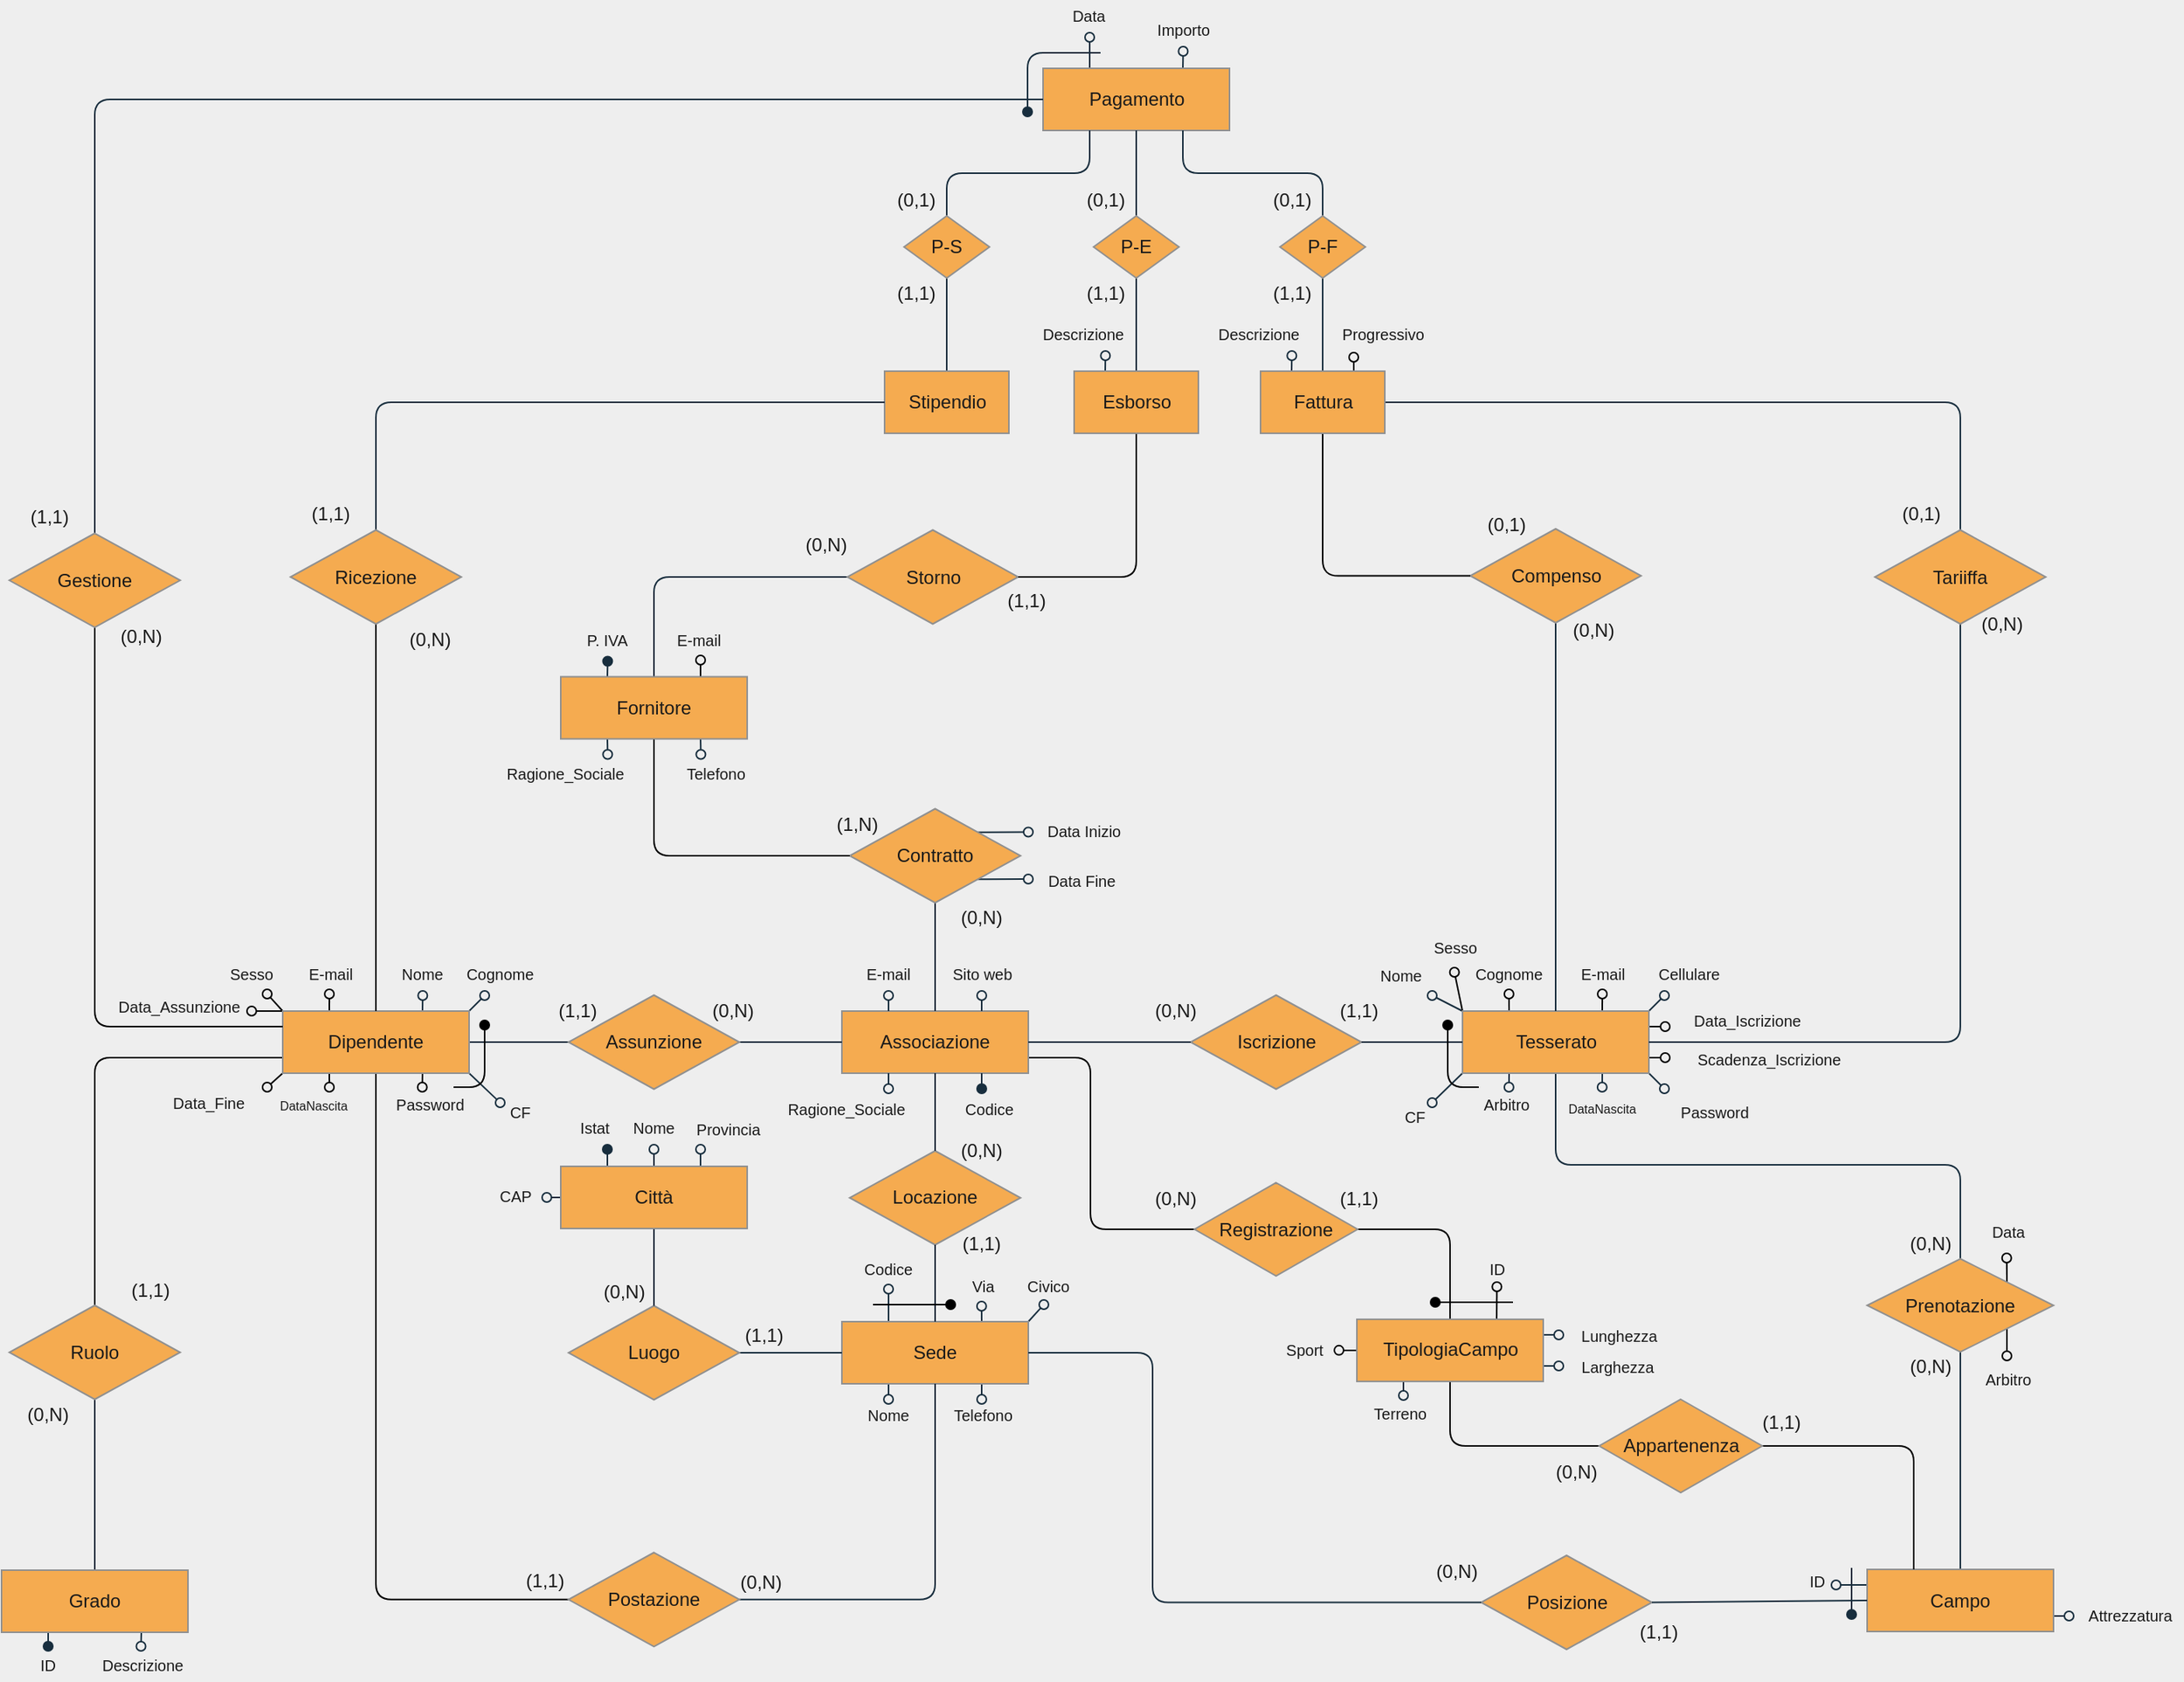 <mxfile version="14.1.8" type="device"><diagram id="R2lEEEUBdFMjLlhIrx00" name="Page-1"><mxGraphModel dx="1673" dy="840" grid="1" gridSize="10" guides="1" tooltips="1" connect="1" arrows="1" fold="1" page="1" pageScale="1" pageWidth="1920" pageHeight="1200" background="#EEEEEE" math="0" shadow="0" extFonts="Permanent Marker^https://fonts.googleapis.com/css?family=Permanent+Marker"><root><mxCell id="0"/><mxCell id="1" parent="0"/><mxCell id="aCepMvg-B9MZG_R43AiB-10" style="edgeStyle=orthogonalEdgeStyle;orthogonalLoop=1;jettySize=auto;html=1;exitX=1;exitY=0.75;exitDx=0;exitDy=0;entryX=0;entryY=0.5;entryDx=0;entryDy=0;endArrow=none;endFill=0;" parent="1" source="cLSz8_HE34fz9IQbYMnI-222" target="aCepMvg-B9MZG_R43AiB-4" edge="1"><mxGeometry relative="1" as="geometry"><Array as="points"><mxPoint x="1040" y="711"/><mxPoint x="1040" y="822"/></Array></mxGeometry></mxCell><mxCell id="cLSz8_HE34fz9IQbYMnI-222" value="Associazione" style="whiteSpace=wrap;html=1;fillColor=#F5AB50;strokeColor=#909090;fontColor=#1A1A1A;" parent="1" vertex="1"><mxGeometry x="880" y="681" width="120" height="40" as="geometry"/></mxCell><mxCell id="cLSz8_HE34fz9IQbYMnI-227" style="edgeStyle=none;orthogonalLoop=1;jettySize=auto;html=1;exitX=0;exitY=0;exitDx=0;exitDy=0;startArrow=none;startFill=0;endArrow=oval;endFill=0;strokeColor=#182E3E;fontColor=#1A1A1A;labelBackgroundColor=#EEEEEE;" parent="1" source="cLSz8_HE34fz9IQbYMnI-232" edge="1"><mxGeometry relative="1" as="geometry"><mxPoint x="1260" y="671" as="targetPoint"/></mxGeometry></mxCell><mxCell id="cLSz8_HE34fz9IQbYMnI-230" style="edgeStyle=none;orthogonalLoop=1;jettySize=auto;html=1;exitX=1;exitY=0;exitDx=0;exitDy=0;startArrow=none;startFill=0;endArrow=oval;endFill=0;strokeColor=#182E3E;fontColor=#1A1A1A;labelBackgroundColor=#EEEEEE;" parent="1" source="cLSz8_HE34fz9IQbYMnI-232" edge="1"><mxGeometry relative="1" as="geometry"><mxPoint x="1409.5" y="671" as="targetPoint"/></mxGeometry></mxCell><mxCell id="cLSz8_HE34fz9IQbYMnI-231" style="edgeStyle=none;orthogonalLoop=1;jettySize=auto;html=1;exitX=1;exitY=1;exitDx=0;exitDy=0;startArrow=none;startFill=0;endArrow=oval;endFill=0;strokeColor=#182E3E;fontColor=#1A1A1A;labelBackgroundColor=#EEEEEE;" parent="1" source="cLSz8_HE34fz9IQbYMnI-232" edge="1"><mxGeometry relative="1" as="geometry"><mxPoint x="1409.5" y="731" as="targetPoint"/></mxGeometry></mxCell><mxCell id="qt5cpww-CeSOZ8DKeLw3-1" style="edgeStyle=orthogonalEdgeStyle;orthogonalLoop=1;jettySize=auto;html=1;exitX=0.25;exitY=1;exitDx=0;exitDy=0;endArrow=oval;endFill=0;strokeColor=#182E3E;fontColor=#1A1A1A;labelBackgroundColor=#EEEEEE;" parent="1" source="cLSz8_HE34fz9IQbYMnI-232" edge="1"><mxGeometry relative="1" as="geometry"><mxPoint x="1309.43" y="730" as="targetPoint"/></mxGeometry></mxCell><mxCell id="qt5cpww-CeSOZ8DKeLw3-2" style="edgeStyle=orthogonalEdgeStyle;orthogonalLoop=1;jettySize=auto;html=1;exitX=0.75;exitY=1;exitDx=0;exitDy=0;endArrow=oval;endFill=0;strokeColor=#182E3E;fontColor=#1A1A1A;labelBackgroundColor=#EEEEEE;" parent="1" source="cLSz8_HE34fz9IQbYMnI-232" edge="1"><mxGeometry relative="1" as="geometry"><mxPoint x="1369.43" y="730" as="targetPoint"/></mxGeometry></mxCell><mxCell id="qt5cpww-CeSOZ8DKeLw3-5" style="orthogonalLoop=1;jettySize=auto;html=1;exitX=0.5;exitY=1;exitDx=0;exitDy=0;entryX=0.5;entryY=0;entryDx=0;entryDy=0;endArrow=none;endFill=0;strokeColor=#182E3E;fontColor=#1A1A1A;labelBackgroundColor=#EEEEEE;edgeStyle=orthogonalEdgeStyle;" parent="1" source="cLSz8_HE34fz9IQbYMnI-232" target="cLSz8_HE34fz9IQbYMnI-251" edge="1"><mxGeometry relative="1" as="geometry"><Array as="points"><mxPoint x="1340" y="780"/><mxPoint x="1600" y="780"/></Array></mxGeometry></mxCell><mxCell id="qt5cpww-CeSOZ8DKeLw3-7" style="edgeStyle=none;orthogonalLoop=1;jettySize=auto;html=1;exitX=0;exitY=1;exitDx=0;exitDy=0;endArrow=oval;endFill=0;strokeColor=#182E3E;fontColor=#1A1A1A;labelBackgroundColor=#EEEEEE;" parent="1" source="cLSz8_HE34fz9IQbYMnI-232" edge="1"><mxGeometry relative="1" as="geometry"><mxPoint x="1260" y="740" as="targetPoint"/></mxGeometry></mxCell><mxCell id="aCepMvg-B9MZG_R43AiB-35" style="edgeStyle=orthogonalEdgeStyle;orthogonalLoop=1;jettySize=auto;html=1;exitX=0.75;exitY=0;exitDx=0;exitDy=0;endArrow=oval;endFill=0;" parent="1" source="cLSz8_HE34fz9IQbYMnI-232" edge="1"><mxGeometry relative="1" as="geometry"><mxPoint x="1369.537" y="670" as="targetPoint"/></mxGeometry></mxCell><mxCell id="aCepMvg-B9MZG_R43AiB-36" style="edgeStyle=orthogonalEdgeStyle;orthogonalLoop=1;jettySize=auto;html=1;exitX=0.25;exitY=0;exitDx=0;exitDy=0;endArrow=oval;endFill=0;" parent="1" source="cLSz8_HE34fz9IQbYMnI-232" edge="1"><mxGeometry relative="1" as="geometry"><mxPoint x="1309.444" y="670" as="targetPoint"/></mxGeometry></mxCell><mxCell id="aCepMvg-B9MZG_R43AiB-37" style="edgeStyle=orthogonalEdgeStyle;orthogonalLoop=1;jettySize=auto;html=1;exitX=1;exitY=0.25;exitDx=0;exitDy=0;endArrow=oval;endFill=0;" parent="1" source="cLSz8_HE34fz9IQbYMnI-232" edge="1"><mxGeometry relative="1" as="geometry"><mxPoint x="1410" y="690.889" as="targetPoint"/></mxGeometry></mxCell><mxCell id="aCepMvg-B9MZG_R43AiB-38" style="edgeStyle=orthogonalEdgeStyle;orthogonalLoop=1;jettySize=auto;html=1;exitX=1;exitY=0.75;exitDx=0;exitDy=0;endArrow=oval;endFill=0;" parent="1" source="cLSz8_HE34fz9IQbYMnI-232" edge="1"><mxGeometry relative="1" as="geometry"><mxPoint x="1410" y="710.889" as="targetPoint"/></mxGeometry></mxCell><mxCell id="EKQh3rApPA1uqO4zx8qP-3" style="edgeStyle=none;rounded=0;orthogonalLoop=1;jettySize=auto;html=1;exitX=0;exitY=0;exitDx=0;exitDy=0;endArrow=oval;endFill=0;" edge="1" parent="1" source="cLSz8_HE34fz9IQbYMnI-232"><mxGeometry relative="1" as="geometry"><mxPoint x="1274.333" y="656" as="targetPoint"/></mxGeometry></mxCell><mxCell id="cLSz8_HE34fz9IQbYMnI-232" value="Tesserato" style="whiteSpace=wrap;html=1;fillColor=#F5AB50;strokeColor=#909090;fontColor=#1A1A1A;" parent="1" vertex="1"><mxGeometry x="1279.5" y="681" width="120" height="40" as="geometry"/></mxCell><mxCell id="cLSz8_HE34fz9IQbYMnI-233" style="edgeStyle=orthogonalEdgeStyle;orthogonalLoop=1;jettySize=auto;html=1;exitX=0.75;exitY=0;exitDx=0;exitDy=0;endArrow=oval;endFill=0;strokeColor=#182E3E;fontColor=#1A1A1A;labelBackgroundColor=#EEEEEE;" parent="1" source="cLSz8_HE34fz9IQbYMnI-237" edge="1"><mxGeometry relative="1" as="geometry"><mxPoint x="969.922" y="871" as="targetPoint"/></mxGeometry></mxCell><mxCell id="cLSz8_HE34fz9IQbYMnI-234" style="edgeStyle=orthogonalEdgeStyle;orthogonalLoop=1;jettySize=auto;html=1;exitX=0.25;exitY=0;exitDx=0;exitDy=0;endArrow=oval;endFill=0;strokeColor=#182E3E;fontColor=#1A1A1A;labelBackgroundColor=#EEEEEE;" parent="1" source="cLSz8_HE34fz9IQbYMnI-237" edge="1"><mxGeometry relative="1" as="geometry"><mxPoint x="910" y="860" as="targetPoint"/></mxGeometry></mxCell><mxCell id="cLSz8_HE34fz9IQbYMnI-235" style="edgeStyle=none;orthogonalLoop=1;jettySize=auto;html=1;exitX=0.25;exitY=1;exitDx=0;exitDy=0;endArrow=oval;endFill=0;strokeColor=#182E3E;fontColor=#1A1A1A;labelBackgroundColor=#EEEEEE;" parent="1" source="cLSz8_HE34fz9IQbYMnI-237" edge="1"><mxGeometry relative="1" as="geometry"><mxPoint x="910" y="931" as="targetPoint"/></mxGeometry></mxCell><mxCell id="cLSz8_HE34fz9IQbYMnI-236" style="edgeStyle=none;orthogonalLoop=1;jettySize=auto;html=1;exitX=0.75;exitY=1;exitDx=0;exitDy=0;endArrow=oval;endFill=0;strokeColor=#182E3E;fontColor=#1A1A1A;labelBackgroundColor=#EEEEEE;" parent="1" source="cLSz8_HE34fz9IQbYMnI-237" edge="1"><mxGeometry relative="1" as="geometry"><mxPoint x="970" y="931" as="targetPoint"/></mxGeometry></mxCell><mxCell id="qITmEUnpTQ4b_bnKcFQ1-14" style="orthogonalLoop=1;jettySize=auto;html=1;exitX=1;exitY=0;exitDx=0;exitDy=0;startArrow=none;startFill=0;endArrow=oval;endFill=0;strokeColor=#182E3E;fontColor=#1A1A1A;labelBackgroundColor=#EEEEEE;" parent="1" source="cLSz8_HE34fz9IQbYMnI-237" edge="1"><mxGeometry relative="1" as="geometry"><mxPoint x="1010" y="870" as="targetPoint"/></mxGeometry></mxCell><mxCell id="cLSz8_HE34fz9IQbYMnI-237" value="Sede" style="whiteSpace=wrap;html=1;fillColor=#F5AB50;strokeColor=#909090;fontColor=#1A1A1A;" parent="1" vertex="1"><mxGeometry x="880" y="881" width="120" height="40" as="geometry"/></mxCell><mxCell id="cLSz8_HE34fz9IQbYMnI-239" style="edgeStyle=none;orthogonalLoop=1;jettySize=auto;html=1;exitX=1;exitY=0.75;exitDx=0;exitDy=0;endArrow=oval;endFill=0;strokeColor=#182E3E;fontColor=#1A1A1A;labelBackgroundColor=#EEEEEE;" parent="1" source="cLSz8_HE34fz9IQbYMnI-241" edge="1"><mxGeometry relative="1" as="geometry"><mxPoint x="1670" y="1070.5" as="targetPoint"/></mxGeometry></mxCell><mxCell id="cLSz8_HE34fz9IQbYMnI-240" style="edgeStyle=orthogonalEdgeStyle;orthogonalLoop=1;jettySize=auto;html=1;exitX=0;exitY=0.25;exitDx=0;exitDy=0;startArrow=none;startFill=0;endArrow=oval;endFill=0;strokeColor=#182E3E;fontColor=#1A1A1A;labelBackgroundColor=#EEEEEE;" parent="1" source="cLSz8_HE34fz9IQbYMnI-241" edge="1"><mxGeometry relative="1" as="geometry"><mxPoint x="1520" y="1050.5" as="targetPoint"/></mxGeometry></mxCell><mxCell id="qt5cpww-CeSOZ8DKeLw3-4" style="orthogonalLoop=1;jettySize=auto;html=1;exitX=0.5;exitY=0;exitDx=0;exitDy=0;entryX=0.5;entryY=1;entryDx=0;entryDy=0;endArrow=none;endFill=0;strokeColor=#182E3E;fontColor=#1A1A1A;labelBackgroundColor=#EEEEEE;" parent="1" source="cLSz8_HE34fz9IQbYMnI-241" target="cLSz8_HE34fz9IQbYMnI-251" edge="1"><mxGeometry relative="1" as="geometry"/></mxCell><mxCell id="cLSz8_HE34fz9IQbYMnI-241" value="Campo" style="whiteSpace=wrap;html=1;fillColor=#F5AB50;strokeColor=#909090;fontColor=#1A1A1A;" parent="1" vertex="1"><mxGeometry x="1540" y="1040.5" width="120" height="40" as="geometry"/></mxCell><mxCell id="cLSz8_HE34fz9IQbYMnI-244" value="Iscrizione" style="rhombus;whiteSpace=wrap;html=1;fillColor=#F5AB50;strokeColor=#909090;fontColor=#1A1A1A;" parent="1" vertex="1"><mxGeometry x="1104.5" y="670.75" width="110" height="60.5" as="geometry"/></mxCell><mxCell id="cLSz8_HE34fz9IQbYMnI-245" value="Locazione" style="rhombus;whiteSpace=wrap;html=1;fillColor=#F5AB50;strokeColor=#909090;fontColor=#1A1A1A;" parent="1" vertex="1"><mxGeometry x="885" y="771" width="110" height="60.5" as="geometry"/></mxCell><mxCell id="aCepMvg-B9MZG_R43AiB-59" style="edgeStyle=none;orthogonalLoop=1;jettySize=auto;html=1;exitX=1;exitY=0;exitDx=0;exitDy=0;startArrow=none;startFill=0;endArrow=oval;endFill=0;" parent="1" source="cLSz8_HE34fz9IQbYMnI-251" edge="1"><mxGeometry relative="1" as="geometry"><mxPoint x="1629.857" y="840" as="targetPoint"/></mxGeometry></mxCell><mxCell id="aCepMvg-B9MZG_R43AiB-60" style="edgeStyle=none;orthogonalLoop=1;jettySize=auto;html=1;exitX=1;exitY=1;exitDx=0;exitDy=0;startArrow=none;startFill=0;endArrow=oval;endFill=0;" parent="1" source="cLSz8_HE34fz9IQbYMnI-251" edge="1"><mxGeometry relative="1" as="geometry"><mxPoint x="1630" y="903" as="targetPoint"/></mxGeometry></mxCell><mxCell id="cLSz8_HE34fz9IQbYMnI-251" value="Prenotazione" style="rhombus;whiteSpace=wrap;html=1;fillColor=#F5AB50;strokeColor=#909090;fontColor=#1A1A1A;" parent="1" vertex="1"><mxGeometry x="1540" y="840.5" width="120" height="60" as="geometry"/></mxCell><mxCell id="cLSz8_HE34fz9IQbYMnI-252" value="Posizione" style="rhombus;whiteSpace=wrap;html=1;fillColor=#F5AB50;strokeColor=#909090;fontColor=#1A1A1A;" parent="1" vertex="1"><mxGeometry x="1291.5" y="1031.5" width="110" height="60.5" as="geometry"/></mxCell><mxCell id="cLSz8_HE34fz9IQbYMnI-253" value="" style="endArrow=none;html=1;exitX=0.5;exitY=0;exitDx=0;exitDy=0;entryX=0.5;entryY=1;entryDx=0;entryDy=0;strokeColor=#182E3E;fontColor=#1A1A1A;labelBackgroundColor=#EEEEEE;" parent="1" source="cLSz8_HE34fz9IQbYMnI-245" target="cLSz8_HE34fz9IQbYMnI-222" edge="1"><mxGeometry width="50" height="50" relative="1" as="geometry"><mxPoint x="1110" y="781" as="sourcePoint"/><mxPoint x="1160" y="731" as="targetPoint"/></mxGeometry></mxCell><mxCell id="cLSz8_HE34fz9IQbYMnI-254" value="" style="endArrow=none;html=1;exitX=0.5;exitY=0;exitDx=0;exitDy=0;entryX=0.5;entryY=1;entryDx=0;entryDy=0;strokeColor=#182E3E;fontColor=#1A1A1A;labelBackgroundColor=#EEEEEE;" parent="1" source="cLSz8_HE34fz9IQbYMnI-237" target="cLSz8_HE34fz9IQbYMnI-245" edge="1"><mxGeometry width="50" height="50" relative="1" as="geometry"><mxPoint x="1110" y="781" as="sourcePoint"/><mxPoint x="1160" y="731" as="targetPoint"/></mxGeometry></mxCell><mxCell id="cLSz8_HE34fz9IQbYMnI-255" value="" style="endArrow=none;html=1;exitX=0;exitY=0.5;exitDx=0;exitDy=0;entryX=1;entryY=0.5;entryDx=0;entryDy=0;strokeColor=#182E3E;fontColor=#1A1A1A;labelBackgroundColor=#EEEEEE;edgeStyle=orthogonalEdgeStyle;" parent="1" source="cLSz8_HE34fz9IQbYMnI-252" target="cLSz8_HE34fz9IQbYMnI-237" edge="1"><mxGeometry width="50" height="50" relative="1" as="geometry"><mxPoint x="950" y="891" as="sourcePoint"/><mxPoint x="950" y="841.5" as="targetPoint"/><Array as="points"><mxPoint x="1080" y="1061"/><mxPoint x="1080" y="901"/></Array></mxGeometry></mxCell><mxCell id="cLSz8_HE34fz9IQbYMnI-256" value="" style="endArrow=none;html=1;entryX=0;entryY=0.5;entryDx=0;entryDy=0;exitX=1;exitY=0.5;exitDx=0;exitDy=0;strokeColor=#182E3E;fontColor=#1A1A1A;labelBackgroundColor=#EEEEEE;" parent="1" source="cLSz8_HE34fz9IQbYMnI-244" target="cLSz8_HE34fz9IQbYMnI-232" edge="1"><mxGeometry width="50" height="50" relative="1" as="geometry"><mxPoint x="1149.5" y="781" as="sourcePoint"/><mxPoint x="1199.5" y="731" as="targetPoint"/></mxGeometry></mxCell><mxCell id="cLSz8_HE34fz9IQbYMnI-257" value="" style="endArrow=none;html=1;exitX=1;exitY=0.5;exitDx=0;exitDy=0;entryX=0;entryY=0.5;entryDx=0;entryDy=0;strokeColor=#182E3E;fontColor=#1A1A1A;labelBackgroundColor=#EEEEEE;" parent="1" source="cLSz8_HE34fz9IQbYMnI-222" target="cLSz8_HE34fz9IQbYMnI-244" edge="1"><mxGeometry width="50" height="50" relative="1" as="geometry"><mxPoint x="1110" y="781" as="sourcePoint"/><mxPoint x="1160" y="731" as="targetPoint"/></mxGeometry></mxCell><mxCell id="cLSz8_HE34fz9IQbYMnI-258" value="" style="endArrow=none;html=1;exitX=1;exitY=0.5;exitDx=0;exitDy=0;entryX=0;entryY=0.5;entryDx=0;entryDy=0;strokeColor=#182E3E;fontColor=#1A1A1A;labelBackgroundColor=#EEEEEE;" parent="1" source="cLSz8_HE34fz9IQbYMnI-252" target="cLSz8_HE34fz9IQbYMnI-241" edge="1"><mxGeometry width="50" height="50" relative="1" as="geometry"><mxPoint x="1410" y="940.5" as="sourcePoint"/><mxPoint x="1460" y="890.5" as="targetPoint"/></mxGeometry></mxCell><mxCell id="cLSz8_HE34fz9IQbYMnI-265" style="edgeStyle=none;orthogonalLoop=1;jettySize=auto;html=1;exitX=0.25;exitY=1;exitDx=0;exitDy=0;endArrow=oval;endFill=0;strokeColor=#182E3E;fontColor=#1A1A1A;labelBackgroundColor=#EEEEEE;" parent="1" source="cLSz8_HE34fz9IQbYMnI-270" edge="1"><mxGeometry relative="1" as="geometry"><mxPoint x="1241.5" y="928.47" as="targetPoint"/></mxGeometry></mxCell><mxCell id="cLSz8_HE34fz9IQbYMnI-268" style="edgeStyle=none;orthogonalLoop=1;jettySize=auto;html=1;exitX=1;exitY=0.25;exitDx=0;exitDy=0;endArrow=oval;endFill=0;strokeColor=#182E3E;fontColor=#1A1A1A;labelBackgroundColor=#EEEEEE;" parent="1" source="cLSz8_HE34fz9IQbYMnI-270" edge="1"><mxGeometry relative="1" as="geometry"><mxPoint x="1341.5" y="889.47" as="targetPoint"/></mxGeometry></mxCell><mxCell id="cLSz8_HE34fz9IQbYMnI-269" style="edgeStyle=none;orthogonalLoop=1;jettySize=auto;html=1;exitX=1;exitY=0.75;exitDx=0;exitDy=0;endArrow=oval;endFill=0;strokeColor=#182E3E;fontColor=#1A1A1A;labelBackgroundColor=#EEEEEE;" parent="1" source="cLSz8_HE34fz9IQbYMnI-270" edge="1"><mxGeometry relative="1" as="geometry"><mxPoint x="1341.5" y="909.47" as="targetPoint"/></mxGeometry></mxCell><mxCell id="aCepMvg-B9MZG_R43AiB-9" style="edgeStyle=orthogonalEdgeStyle;orthogonalLoop=1;jettySize=auto;html=1;exitX=0.5;exitY=0;exitDx=0;exitDy=0;entryX=1;entryY=0.5;entryDx=0;entryDy=0;endArrow=none;endFill=0;" parent="1" source="cLSz8_HE34fz9IQbYMnI-270" target="aCepMvg-B9MZG_R43AiB-4" edge="1"><mxGeometry relative="1" as="geometry"/></mxCell><mxCell id="aCepMvg-B9MZG_R43AiB-45" style="edgeStyle=orthogonalEdgeStyle;orthogonalLoop=1;jettySize=auto;html=1;exitX=0.75;exitY=0;exitDx=0;exitDy=0;endArrow=oval;endFill=0;" parent="1" source="cLSz8_HE34fz9IQbYMnI-270" edge="1"><mxGeometry relative="1" as="geometry"><mxPoint x="1301.667" y="858.47" as="targetPoint"/></mxGeometry></mxCell><mxCell id="aCepMvg-B9MZG_R43AiB-62" style="edgeStyle=none;orthogonalLoop=1;jettySize=auto;html=1;exitX=0;exitY=0.5;exitDx=0;exitDy=0;startArrow=none;startFill=0;endArrow=oval;endFill=0;" parent="1" source="cLSz8_HE34fz9IQbYMnI-270" edge="1"><mxGeometry relative="1" as="geometry"><mxPoint x="1200" y="899.429" as="targetPoint"/></mxGeometry></mxCell><mxCell id="aCepMvg-B9MZG_R43AiB-63" style="edgeStyle=orthogonalEdgeStyle;orthogonalLoop=1;jettySize=auto;html=1;exitX=0.5;exitY=1;exitDx=0;exitDy=0;entryX=0;entryY=0.5;entryDx=0;entryDy=0;startArrow=none;startFill=0;endArrow=none;endFill=0;" parent="1" source="cLSz8_HE34fz9IQbYMnI-270" target="cLSz8_HE34fz9IQbYMnI-271" edge="1"><mxGeometry relative="1" as="geometry"/></mxCell><mxCell id="cLSz8_HE34fz9IQbYMnI-270" value="TipologiaCampo" style="whiteSpace=wrap;html=1;fillColor=#F5AB50;strokeColor=#909090;fontColor=#1A1A1A;" parent="1" vertex="1"><mxGeometry x="1211.5" y="879.47" width="120" height="40" as="geometry"/></mxCell><mxCell id="aCepMvg-B9MZG_R43AiB-8" style="edgeStyle=orthogonalEdgeStyle;orthogonalLoop=1;jettySize=auto;html=1;exitX=1;exitY=0.5;exitDx=0;exitDy=0;entryX=0.25;entryY=0;entryDx=0;entryDy=0;endArrow=none;endFill=0;" parent="1" source="cLSz8_HE34fz9IQbYMnI-271" target="cLSz8_HE34fz9IQbYMnI-241" edge="1"><mxGeometry relative="1" as="geometry"><Array as="points"><mxPoint x="1570" y="961"/></Array></mxGeometry></mxCell><mxCell id="cLSz8_HE34fz9IQbYMnI-271" value="Appartenenza" style="rhombus;whiteSpace=wrap;html=1;fillColor=#F5AB50;strokeColor=#909090;fontColor=#1A1A1A;" parent="1" vertex="1"><mxGeometry x="1367.5" y="931" width="105" height="60" as="geometry"/></mxCell><mxCell id="cLSz8_HE34fz9IQbYMnI-272" style="edgeStyle=orthogonalEdgeStyle;orthogonalLoop=1;jettySize=auto;html=1;exitX=1;exitY=0.5;exitDx=0;exitDy=0;entryX=0;entryY=0.5;entryDx=0;entryDy=0;startArrow=none;startFill=0;endArrow=none;endFill=0;strokeColor=#182E3E;fontColor=#1A1A1A;labelBackgroundColor=#EEEEEE;" parent="1" source="cLSz8_HE34fz9IQbYMnI-273" target="cLSz8_HE34fz9IQbYMnI-237" edge="1"><mxGeometry relative="1" as="geometry"/></mxCell><mxCell id="cLSz8_HE34fz9IQbYMnI-273" value="Luogo" style="rhombus;whiteSpace=wrap;html=1;fillColor=#F5AB50;strokeColor=#909090;fontColor=#1A1A1A;" parent="1" vertex="1"><mxGeometry x="704" y="870.75" width="110" height="60.5" as="geometry"/></mxCell><mxCell id="cLSz8_HE34fz9IQbYMnI-274" style="edgeStyle=orthogonalEdgeStyle;orthogonalLoop=1;jettySize=auto;html=1;exitX=0.5;exitY=1;exitDx=0;exitDy=0;entryX=0.5;entryY=0;entryDx=0;entryDy=0;startArrow=none;startFill=0;endArrow=none;endFill=0;strokeColor=#182E3E;fontColor=#1A1A1A;labelBackgroundColor=#EEEEEE;" parent="1" source="cLSz8_HE34fz9IQbYMnI-279" target="cLSz8_HE34fz9IQbYMnI-273" edge="1"><mxGeometry relative="1" as="geometry"/></mxCell><mxCell id="cLSz8_HE34fz9IQbYMnI-275" style="edgeStyle=orthogonalEdgeStyle;orthogonalLoop=1;jettySize=auto;html=1;exitX=0.5;exitY=0;exitDx=0;exitDy=0;startArrow=none;startFill=0;endArrow=oval;endFill=0;strokeColor=#182E3E;fontColor=#1A1A1A;labelBackgroundColor=#EEEEEE;" parent="1" source="cLSz8_HE34fz9IQbYMnI-279" edge="1"><mxGeometry relative="1" as="geometry"><mxPoint x="759" y="770" as="targetPoint"/></mxGeometry></mxCell><mxCell id="cLSz8_HE34fz9IQbYMnI-276" style="edgeStyle=orthogonalEdgeStyle;orthogonalLoop=1;jettySize=auto;html=1;exitX=0.75;exitY=0;exitDx=0;exitDy=0;startArrow=none;startFill=0;endArrow=oval;endFill=0;strokeColor=#182E3E;fontColor=#1A1A1A;labelBackgroundColor=#EEEEEE;" parent="1" source="cLSz8_HE34fz9IQbYMnI-279" edge="1"><mxGeometry relative="1" as="geometry"><mxPoint x="789" y="770" as="targetPoint"/></mxGeometry></mxCell><mxCell id="cLSz8_HE34fz9IQbYMnI-277" style="edgeStyle=orthogonalEdgeStyle;orthogonalLoop=1;jettySize=auto;html=1;exitX=0.25;exitY=0;exitDx=0;exitDy=0;startArrow=none;startFill=0;endArrow=oval;endFill=1;strokeColor=#182E3E;fontColor=#1A1A1A;labelBackgroundColor=#EEEEEE;" parent="1" source="cLSz8_HE34fz9IQbYMnI-279" edge="1"><mxGeometry relative="1" as="geometry"><mxPoint x="729" y="770" as="targetPoint"/></mxGeometry></mxCell><mxCell id="cLSz8_HE34fz9IQbYMnI-278" style="edgeStyle=orthogonalEdgeStyle;orthogonalLoop=1;jettySize=auto;html=1;exitX=0;exitY=0.5;exitDx=0;exitDy=0;endArrow=oval;endFill=0;strokeColor=#182E3E;fontColor=#1A1A1A;labelBackgroundColor=#EEEEEE;" parent="1" source="cLSz8_HE34fz9IQbYMnI-279" edge="1"><mxGeometry relative="1" as="geometry"><mxPoint x="690" y="801" as="targetPoint"/></mxGeometry></mxCell><mxCell id="cLSz8_HE34fz9IQbYMnI-279" value="Città" style="whiteSpace=wrap;html=1;fillColor=#F5AB50;strokeColor=#909090;fontColor=#1A1A1A;" parent="1" vertex="1"><mxGeometry x="699" y="781" width="120" height="40" as="geometry"/></mxCell><mxCell id="cLSz8_HE34fz9IQbYMnI-280" style="edgeStyle=orthogonalEdgeStyle;orthogonalLoop=1;jettySize=auto;html=1;exitX=1;exitY=0.5;exitDx=0;exitDy=0;entryX=0;entryY=0.5;entryDx=0;entryDy=0;endArrow=none;endFill=0;strokeColor=#182E3E;fontColor=#1A1A1A;labelBackgroundColor=#EEEEEE;" parent="1" source="cLSz8_HE34fz9IQbYMnI-289" target="cLSz8_HE34fz9IQbYMnI-293" edge="1"><mxGeometry relative="1" as="geometry"/></mxCell><mxCell id="cLSz8_HE34fz9IQbYMnI-281" style="edgeStyle=none;orthogonalLoop=1;jettySize=auto;html=1;exitX=0.75;exitY=0;exitDx=0;exitDy=0;endArrow=oval;endFill=0;strokeColor=#182E3E;fontColor=#1A1A1A;labelBackgroundColor=#EEEEEE;" parent="1" source="cLSz8_HE34fz9IQbYMnI-289" edge="1"><mxGeometry relative="1" as="geometry"><mxPoint x="610.143" y="671" as="targetPoint"/></mxGeometry></mxCell><mxCell id="cLSz8_HE34fz9IQbYMnI-284" style="edgeStyle=none;orthogonalLoop=1;jettySize=auto;html=1;exitX=1;exitY=0;exitDx=0;exitDy=0;endArrow=oval;endFill=0;strokeColor=#182E3E;fontColor=#1A1A1A;labelBackgroundColor=#EEEEEE;" parent="1" source="cLSz8_HE34fz9IQbYMnI-289" edge="1"><mxGeometry relative="1" as="geometry"><mxPoint x="650" y="671" as="targetPoint"/></mxGeometry></mxCell><mxCell id="cLSz8_HE34fz9IQbYMnI-287" style="orthogonalLoop=1;jettySize=auto;html=1;exitX=1;exitY=1;exitDx=0;exitDy=0;endArrow=oval;endFill=0;strokeColor=#182E3E;fontColor=#1A1A1A;labelBackgroundColor=#EEEEEE;" parent="1" source="cLSz8_HE34fz9IQbYMnI-289" edge="1"><mxGeometry relative="1" as="geometry"><mxPoint x="660" y="740" as="targetPoint"/></mxGeometry></mxCell><mxCell id="aCepMvg-B9MZG_R43AiB-15" style="edgeStyle=orthogonalEdgeStyle;orthogonalLoop=1;jettySize=auto;html=1;exitX=0.25;exitY=0;exitDx=0;exitDy=0;endArrow=oval;endFill=0;" parent="1" source="cLSz8_HE34fz9IQbYMnI-289" edge="1"><mxGeometry relative="1" as="geometry"><mxPoint x="550.034" y="670" as="targetPoint"/></mxGeometry></mxCell><mxCell id="aCepMvg-B9MZG_R43AiB-18" style="edgeStyle=orthogonalEdgeStyle;orthogonalLoop=1;jettySize=auto;html=1;exitX=0;exitY=0.75;exitDx=0;exitDy=0;entryX=0.5;entryY=0;entryDx=0;entryDy=0;endArrow=none;endFill=0;" parent="1" source="cLSz8_HE34fz9IQbYMnI-289" target="qITmEUnpTQ4b_bnKcFQ1-3" edge="1"><mxGeometry relative="1" as="geometry"/></mxCell><mxCell id="aCepMvg-B9MZG_R43AiB-19" style="edgeStyle=orthogonalEdgeStyle;orthogonalLoop=1;jettySize=auto;html=1;exitX=0.25;exitY=1;exitDx=0;exitDy=0;endArrow=oval;endFill=0;" parent="1" source="cLSz8_HE34fz9IQbYMnI-289" edge="1"><mxGeometry relative="1" as="geometry"><mxPoint x="550.034" y="730" as="targetPoint"/></mxGeometry></mxCell><mxCell id="aCepMvg-B9MZG_R43AiB-26" style="edgeStyle=orthogonalEdgeStyle;orthogonalLoop=1;jettySize=auto;html=1;exitX=0.5;exitY=1;exitDx=0;exitDy=0;entryX=0;entryY=0.5;entryDx=0;entryDy=0;endArrow=none;endFill=0;" parent="1" source="cLSz8_HE34fz9IQbYMnI-289" target="cLSz8_HE34fz9IQbYMnI-295" edge="1"><mxGeometry relative="1" as="geometry"/></mxCell><mxCell id="aCepMvg-B9MZG_R43AiB-28" style="edgeStyle=orthogonalEdgeStyle;orthogonalLoop=1;jettySize=auto;html=1;exitX=0.75;exitY=1;exitDx=0;exitDy=0;endArrow=oval;endFill=0;" parent="1" source="cLSz8_HE34fz9IQbYMnI-289" edge="1"><mxGeometry relative="1" as="geometry"><mxPoint x="609.857" y="730" as="targetPoint"/></mxGeometry></mxCell><mxCell id="aCepMvg-B9MZG_R43AiB-49" style="orthogonalLoop=1;jettySize=auto;html=1;exitX=0;exitY=0;exitDx=0;exitDy=0;startArrow=none;startFill=0;endArrow=oval;endFill=0;" parent="1" source="cLSz8_HE34fz9IQbYMnI-289" edge="1"><mxGeometry relative="1" as="geometry"><mxPoint x="500" y="681" as="targetPoint"/></mxGeometry></mxCell><mxCell id="aCepMvg-B9MZG_R43AiB-50" style="edgeStyle=none;orthogonalLoop=1;jettySize=auto;html=1;exitX=0;exitY=1;exitDx=0;exitDy=0;startArrow=none;startFill=0;endArrow=oval;endFill=0;" parent="1" source="cLSz8_HE34fz9IQbYMnI-289" edge="1"><mxGeometry relative="1" as="geometry"><mxPoint x="510" y="730" as="targetPoint"/></mxGeometry></mxCell><mxCell id="EKQh3rApPA1uqO4zx8qP-1" style="rounded=0;orthogonalLoop=1;jettySize=auto;html=1;exitX=0;exitY=0;exitDx=0;exitDy=0;endArrow=oval;endFill=0;" edge="1" parent="1" source="cLSz8_HE34fz9IQbYMnI-289"><mxGeometry relative="1" as="geometry"><mxPoint x="510" y="670" as="targetPoint"/></mxGeometry></mxCell><mxCell id="cLSz8_HE34fz9IQbYMnI-289" value="Dipendente" style="whiteSpace=wrap;html=1;fillColor=#F5AB50;strokeColor=#909090;fontColor=#1A1A1A;" parent="1" vertex="1"><mxGeometry x="520" y="681" width="120" height="40" as="geometry"/></mxCell><mxCell id="cLSz8_HE34fz9IQbYMnI-290" style="edgeStyle=orthogonalEdgeStyle;orthogonalLoop=1;jettySize=auto;html=1;exitX=1;exitY=0.5;exitDx=0;exitDy=0;entryX=0;entryY=0.5;entryDx=0;entryDy=0;endArrow=none;endFill=0;strokeColor=#182E3E;fontColor=#1A1A1A;labelBackgroundColor=#EEEEEE;" parent="1" source="cLSz8_HE34fz9IQbYMnI-293" target="cLSz8_HE34fz9IQbYMnI-222" edge="1"><mxGeometry relative="1" as="geometry"/></mxCell><mxCell id="cLSz8_HE34fz9IQbYMnI-293" value="Assunzione" style="rhombus;whiteSpace=wrap;html=1;fillColor=#F5AB50;strokeColor=#909090;fontColor=#1A1A1A;" parent="1" vertex="1"><mxGeometry x="704" y="670.75" width="110" height="60.5" as="geometry"/></mxCell><mxCell id="cLSz8_HE34fz9IQbYMnI-294" style="edgeStyle=orthogonalEdgeStyle;orthogonalLoop=1;jettySize=auto;html=1;exitX=1;exitY=0.5;exitDx=0;exitDy=0;entryX=0.5;entryY=1;entryDx=0;entryDy=0;startArrow=none;startFill=0;endArrow=none;endFill=0;strokeColor=#182E3E;fontColor=#1A1A1A;labelBackgroundColor=#EEEEEE;" parent="1" source="cLSz8_HE34fz9IQbYMnI-295" target="cLSz8_HE34fz9IQbYMnI-237" edge="1"><mxGeometry relative="1" as="geometry"/></mxCell><mxCell id="cLSz8_HE34fz9IQbYMnI-295" value="Postazione" style="rhombus;whiteSpace=wrap;html=1;fillColor=#F5AB50;strokeColor=#909090;fontColor=#1A1A1A;" parent="1" vertex="1"><mxGeometry x="704" y="1029.63" width="110" height="60.5" as="geometry"/></mxCell><mxCell id="qt5cpww-CeSOZ8DKeLw3-6" style="edgeStyle=none;orthogonalLoop=1;jettySize=auto;html=1;exitX=0.5;exitY=1;exitDx=0;exitDy=0;entryX=0.5;entryY=0;entryDx=0;entryDy=0;endArrow=none;endFill=0;strokeColor=#182E3E;fontColor=#1A1A1A;labelBackgroundColor=#EEEEEE;" parent="1" source="cLSz8_HE34fz9IQbYMnI-308" target="cLSz8_HE34fz9IQbYMnI-232" edge="1"><mxGeometry relative="1" as="geometry"/></mxCell><mxCell id="cLSz8_HE34fz9IQbYMnI-308" value="Compenso" style="rhombus;whiteSpace=wrap;html=1;fillColor=#F5AB50;strokeColor=#909090;fontColor=#1A1A1A;" parent="1" vertex="1"><mxGeometry x="1284.5" y="370.5" width="110" height="60.5" as="geometry"/></mxCell><mxCell id="cLSz8_HE34fz9IQbYMnI-309" style="edgeStyle=orthogonalEdgeStyle;orthogonalLoop=1;jettySize=auto;html=1;exitX=0.5;exitY=1;exitDx=0;exitDy=0;entryX=1;entryY=0.5;entryDx=0;entryDy=0;endArrow=none;endFill=0;strokeColor=#182E3E;fontColor=#1A1A1A;labelBackgroundColor=#EEEEEE;" parent="1" source="cLSz8_HE34fz9IQbYMnI-311" target="cLSz8_HE34fz9IQbYMnI-232" edge="1"><mxGeometry relative="1" as="geometry"/></mxCell><mxCell id="cLSz8_HE34fz9IQbYMnI-310" style="edgeStyle=orthogonalEdgeStyle;orthogonalLoop=1;jettySize=auto;elbow=vertical;html=1;exitX=0.5;exitY=0;exitDx=0;exitDy=0;entryX=1;entryY=0.5;entryDx=0;entryDy=0;endArrow=none;endFill=0;strokeColor=#182E3E;fontColor=#1A1A1A;labelBackgroundColor=#EEEEEE;" parent="1" source="cLSz8_HE34fz9IQbYMnI-311" target="cLSz8_HE34fz9IQbYMnI-421" edge="1"><mxGeometry relative="1" as="geometry"/></mxCell><mxCell id="cLSz8_HE34fz9IQbYMnI-311" value="Tariiffa" style="rhombus;whiteSpace=wrap;html=1;fillColor=#F5AB50;strokeColor=#909090;fontColor=#1A1A1A;" parent="1" vertex="1"><mxGeometry x="1545" y="371.25" width="110" height="60.5" as="geometry"/></mxCell><mxCell id="cLSz8_HE34fz9IQbYMnI-312" style="edgeStyle=none;orthogonalLoop=1;jettySize=auto;html=1;exitX=0.25;exitY=0;exitDx=0;exitDy=0;endArrow=oval;endFill=0;strokeColor=#182E3E;fontColor=#1A1A1A;labelBackgroundColor=#EEEEEE;" parent="1" source="cLSz8_HE34fz9IQbYMnI-315" edge="1"><mxGeometry relative="1" as="geometry"><mxPoint x="1039.5" y="54" as="targetPoint"/></mxGeometry></mxCell><mxCell id="cLSz8_HE34fz9IQbYMnI-313" style="edgeStyle=orthogonalEdgeStyle;orthogonalLoop=1;jettySize=auto;html=1;exitX=0.75;exitY=0;exitDx=0;exitDy=0;startArrow=none;startFill=0;endArrow=oval;endFill=0;strokeColor=#182E3E;fontColor=#1A1A1A;labelBackgroundColor=#EEEEEE;" parent="1" source="cLSz8_HE34fz9IQbYMnI-315" edge="1"><mxGeometry relative="1" as="geometry"><mxPoint x="1099.7" y="63" as="targetPoint"/></mxGeometry></mxCell><mxCell id="cLSz8_HE34fz9IQbYMnI-315" value="Pagamento" style="whiteSpace=wrap;html=1;fillColor=#F5AB50;strokeColor=#909090;fontColor=#1A1A1A;" parent="1" vertex="1"><mxGeometry x="1009.5" y="74" width="120" height="40" as="geometry"/></mxCell><mxCell id="cLSz8_HE34fz9IQbYMnI-317" style="edgeStyle=orthogonalEdgeStyle;orthogonalLoop=1;jettySize=auto;html=1;exitX=0.5;exitY=1;exitDx=0;exitDy=0;entryX=0.5;entryY=0;entryDx=0;entryDy=0;endArrow=none;endFill=0;strokeColor=#182E3E;fontColor=#1A1A1A;labelBackgroundColor=#EEEEEE;" parent="1" source="cLSz8_HE34fz9IQbYMnI-320" target="cLSz8_HE34fz9IQbYMnI-222" edge="1"><mxGeometry relative="1" as="geometry"/></mxCell><mxCell id="cLSz8_HE34fz9IQbYMnI-318" style="edgeStyle=none;orthogonalLoop=1;jettySize=auto;html=1;exitX=1;exitY=0;exitDx=0;exitDy=0;endArrow=oval;endFill=0;strokeColor=#182E3E;fontColor=#1A1A1A;labelBackgroundColor=#EEEEEE;" parent="1" source="cLSz8_HE34fz9IQbYMnI-320" edge="1"><mxGeometry relative="1" as="geometry"><mxPoint x="1000" y="565.714" as="targetPoint"/></mxGeometry></mxCell><mxCell id="cLSz8_HE34fz9IQbYMnI-319" style="edgeStyle=none;orthogonalLoop=1;jettySize=auto;html=1;exitX=1;exitY=1;exitDx=0;exitDy=0;endArrow=oval;endFill=0;strokeColor=#182E3E;fontColor=#1A1A1A;labelBackgroundColor=#EEEEEE;" parent="1" source="cLSz8_HE34fz9IQbYMnI-320" edge="1"><mxGeometry relative="1" as="geometry"><mxPoint x="1000" y="596" as="targetPoint"/></mxGeometry></mxCell><mxCell id="cLSz8_HE34fz9IQbYMnI-320" value="Contratto" style="rhombus;whiteSpace=wrap;html=1;fillColor=#F5AB50;strokeColor=#909090;fontColor=#1A1A1A;" parent="1" vertex="1"><mxGeometry x="885" y="550.75" width="110" height="60.5" as="geometry"/></mxCell><mxCell id="cLSz8_HE34fz9IQbYMnI-322" style="edgeStyle=orthogonalEdgeStyle;orthogonalLoop=1;jettySize=auto;html=1;exitX=0.5;exitY=0;exitDx=0;exitDy=0;entryX=0;entryY=0.5;entryDx=0;entryDy=0;endArrow=none;endFill=0;strokeColor=#182E3E;fontColor=#1A1A1A;labelBackgroundColor=#EEEEEE;" parent="1" source="cLSz8_HE34fz9IQbYMnI-327" target="cLSz8_HE34fz9IQbYMnI-329" edge="1"><mxGeometry relative="1" as="geometry"/></mxCell><mxCell id="cLSz8_HE34fz9IQbYMnI-323" style="edgeStyle=none;orthogonalLoop=1;jettySize=auto;html=1;exitX=0.25;exitY=0;exitDx=0;exitDy=0;endArrow=oval;endFill=1;strokeColor=#182E3E;fontColor=#1A1A1A;labelBackgroundColor=#EEEEEE;" parent="1" source="cLSz8_HE34fz9IQbYMnI-327" edge="1"><mxGeometry relative="1" as="geometry"><mxPoint x="729.19" y="455.75" as="targetPoint"/></mxGeometry></mxCell><mxCell id="cLSz8_HE34fz9IQbYMnI-324" style="edgeStyle=none;orthogonalLoop=1;jettySize=auto;html=1;exitX=0.25;exitY=1;exitDx=0;exitDy=0;endArrow=oval;endFill=0;strokeColor=#182E3E;fontColor=#1A1A1A;labelBackgroundColor=#EEEEEE;" parent="1" source="cLSz8_HE34fz9IQbYMnI-327" edge="1"><mxGeometry relative="1" as="geometry"><mxPoint x="729.19" y="515.75" as="targetPoint"/></mxGeometry></mxCell><mxCell id="cLSz8_HE34fz9IQbYMnI-326" style="edgeStyle=none;orthogonalLoop=1;jettySize=auto;html=1;exitX=0.75;exitY=1;exitDx=0;exitDy=0;endArrow=oval;endFill=0;strokeColor=#182E3E;fontColor=#1A1A1A;labelBackgroundColor=#EEEEEE;" parent="1" source="cLSz8_HE34fz9IQbYMnI-327" edge="1"><mxGeometry relative="1" as="geometry"><mxPoint x="789.19" y="515.75" as="targetPoint"/></mxGeometry></mxCell><mxCell id="aCepMvg-B9MZG_R43AiB-13" style="edgeStyle=orthogonalEdgeStyle;orthogonalLoop=1;jettySize=auto;html=1;exitX=0.75;exitY=0;exitDx=0;exitDy=0;endArrow=oval;endFill=0;" parent="1" source="cLSz8_HE34fz9IQbYMnI-327" edge="1"><mxGeometry relative="1" as="geometry"><mxPoint x="789" y="455" as="targetPoint"/></mxGeometry></mxCell><mxCell id="aCepMvg-B9MZG_R43AiB-14" style="edgeStyle=orthogonalEdgeStyle;orthogonalLoop=1;jettySize=auto;html=1;exitX=0.5;exitY=1;exitDx=0;exitDy=0;entryX=0;entryY=0.5;entryDx=0;entryDy=0;endArrow=none;endFill=0;" parent="1" source="cLSz8_HE34fz9IQbYMnI-327" target="cLSz8_HE34fz9IQbYMnI-320" edge="1"><mxGeometry relative="1" as="geometry"/></mxCell><mxCell id="cLSz8_HE34fz9IQbYMnI-327" value="Fornitore" style="whiteSpace=wrap;html=1;fillColor=#F5AB50;strokeColor=#909090;fontColor=#1A1A1A;" parent="1" vertex="1"><mxGeometry x="699" y="465.75" width="120" height="40" as="geometry"/></mxCell><mxCell id="cLSz8_HE34fz9IQbYMnI-329" value="Storno" style="rhombus;whiteSpace=wrap;html=1;fillColor=#F5AB50;strokeColor=#909090;fontColor=#1A1A1A;" parent="1" vertex="1"><mxGeometry x="883.5" y="371.25" width="110" height="60.5" as="geometry"/></mxCell><mxCell id="cLSz8_HE34fz9IQbYMnI-330" value="(0,N)" style="text;html=1;strokeColor=none;fillColor=none;align=center;verticalAlign=middle;whiteSpace=wrap;fontColor=#1A1A1A;" parent="1" vertex="1"><mxGeometry x="1256" y="1031.5" width="40" height="20" as="geometry"/></mxCell><mxCell id="cLSz8_HE34fz9IQbYMnI-331" value="(1,1)" style="text;html=1;strokeColor=none;fillColor=none;align=center;verticalAlign=middle;whiteSpace=wrap;fontColor=#1A1A1A;" parent="1" vertex="1"><mxGeometry x="1386" y="1071.38" width="40" height="20" as="geometry"/></mxCell><mxCell id="cLSz8_HE34fz9IQbYMnI-332" value="(0,N)" style="text;html=1;strokeColor=none;fillColor=none;align=center;verticalAlign=middle;whiteSpace=wrap;fontColor=#1A1A1A;" parent="1" vertex="1"><mxGeometry x="1074.5" y="671" width="40" height="20" as="geometry"/></mxCell><mxCell id="cLSz8_HE34fz9IQbYMnI-333" value="(1,1)" style="text;html=1;strokeColor=none;fillColor=none;align=center;verticalAlign=middle;whiteSpace=wrap;fontColor=#1A1A1A;" parent="1" vertex="1"><mxGeometry x="1192.5" y="671" width="40" height="20" as="geometry"/></mxCell><mxCell id="cLSz8_HE34fz9IQbYMnI-334" value="(1,1)" style="text;html=1;strokeColor=none;fillColor=none;align=center;verticalAlign=middle;whiteSpace=wrap;fontColor=#1A1A1A;" parent="1" vertex="1"><mxGeometry x="950" y="821" width="40" height="20" as="geometry"/></mxCell><mxCell id="cLSz8_HE34fz9IQbYMnI-335" value="(0,N)" style="text;html=1;strokeColor=none;fillColor=none;align=center;verticalAlign=middle;whiteSpace=wrap;fontColor=#1A1A1A;" parent="1" vertex="1"><mxGeometry x="950" y="761" width="40" height="20" as="geometry"/></mxCell><mxCell id="cLSz8_HE34fz9IQbYMnI-336" value="(0,N)" style="text;html=1;strokeColor=none;fillColor=none;align=center;verticalAlign=middle;whiteSpace=wrap;fontColor=#1A1A1A;" parent="1" vertex="1"><mxGeometry x="720" y="851.5" width="40" height="20" as="geometry"/></mxCell><mxCell id="cLSz8_HE34fz9IQbYMnI-337" value="(1,1)" style="text;html=1;strokeColor=none;fillColor=none;align=center;verticalAlign=middle;whiteSpace=wrap;fontColor=#1A1A1A;" parent="1" vertex="1"><mxGeometry x="810" y="880" width="40" height="20" as="geometry"/></mxCell><mxCell id="cLSz8_HE34fz9IQbYMnI-338" value="(0,N)" style="text;html=1;strokeColor=none;fillColor=none;align=center;verticalAlign=middle;whiteSpace=wrap;fontColor=#1A1A1A;" parent="1" vertex="1"><mxGeometry x="808" y="1038.88" width="40" height="20" as="geometry"/></mxCell><mxCell id="cLSz8_HE34fz9IQbYMnI-339" value="(1,1)" style="text;html=1;strokeColor=none;fillColor=none;align=center;verticalAlign=middle;whiteSpace=wrap;fontColor=#1A1A1A;" parent="1" vertex="1"><mxGeometry x="669" y="1037.5" width="40" height="20" as="geometry"/></mxCell><mxCell id="cLSz8_HE34fz9IQbYMnI-340" value="(1,1)" style="text;html=1;strokeColor=none;fillColor=none;align=center;verticalAlign=middle;whiteSpace=wrap;fontColor=#1A1A1A;" parent="1" vertex="1"><mxGeometry x="690" y="671" width="40" height="20" as="geometry"/></mxCell><mxCell id="cLSz8_HE34fz9IQbYMnI-341" value="(0,N)" style="text;html=1;strokeColor=none;fillColor=none;align=center;verticalAlign=middle;whiteSpace=wrap;fontColor=#1A1A1A;" parent="1" vertex="1"><mxGeometry x="790" y="670.75" width="40" height="20" as="geometry"/></mxCell><mxCell id="cLSz8_HE34fz9IQbYMnI-342" value="(0,N)" style="text;html=1;strokeColor=none;fillColor=none;align=center;verticalAlign=middle;whiteSpace=wrap;fontColor=#1A1A1A;" parent="1" vertex="1"><mxGeometry x="595" y="431.75" width="40" height="20" as="geometry"/></mxCell><mxCell id="cLSz8_HE34fz9IQbYMnI-343" value="(1,1)" style="text;html=1;strokeColor=none;fillColor=none;align=center;verticalAlign=middle;whiteSpace=wrap;fontColor=#1A1A1A;" parent="1" vertex="1"><mxGeometry x="531" y="351.25" width="40" height="20" as="geometry"/></mxCell><mxCell id="cLSz8_HE34fz9IQbYMnI-345" value="(1,1)" style="text;html=1;strokeColor=none;fillColor=none;align=center;verticalAlign=middle;whiteSpace=wrap;fontColor=#1A1A1A;" parent="1" vertex="1"><mxGeometry x="978.5" y="407.25" width="40" height="20" as="geometry"/></mxCell><mxCell id="cLSz8_HE34fz9IQbYMnI-346" value="(0,N)" style="text;html=1;strokeColor=none;fillColor=none;align=center;verticalAlign=middle;whiteSpace=wrap;fontColor=#1A1A1A;" parent="1" vertex="1"><mxGeometry x="950" y="611.25" width="40" height="20" as="geometry"/></mxCell><mxCell id="cLSz8_HE34fz9IQbYMnI-347" value="(1,N)" style="text;html=1;strokeColor=none;fillColor=none;align=center;verticalAlign=middle;whiteSpace=wrap;fontColor=#1A1A1A;" parent="1" vertex="1"><mxGeometry x="870" y="550.75" width="40" height="20" as="geometry"/></mxCell><mxCell id="cLSz8_HE34fz9IQbYMnI-348" value="(0,N)" style="text;html=1;strokeColor=none;fillColor=none;align=center;verticalAlign=middle;whiteSpace=wrap;fontColor=#1A1A1A;" parent="1" vertex="1"><mxGeometry x="1343.5" y="425.5" width="40" height="20" as="geometry"/></mxCell><mxCell id="cLSz8_HE34fz9IQbYMnI-349" value="(0,1)" style="text;html=1;strokeColor=none;fillColor=none;align=center;verticalAlign=middle;whiteSpace=wrap;fontColor=#1A1A1A;" parent="1" vertex="1"><mxGeometry x="1287.5" y="357.5" width="40" height="20" as="geometry"/></mxCell><mxCell id="cLSz8_HE34fz9IQbYMnI-352" value="(0,N)" style="text;html=1;strokeColor=none;fillColor=none;align=center;verticalAlign=middle;whiteSpace=wrap;fontColor=#1A1A1A;" parent="1" vertex="1"><mxGeometry x="1561" y="821.37" width="40" height="20" as="geometry"/></mxCell><mxCell id="cLSz8_HE34fz9IQbYMnI-353" value="(0,N)" style="text;html=1;strokeColor=none;fillColor=none;align=center;verticalAlign=middle;whiteSpace=wrap;fontColor=#1A1A1A;" parent="1" vertex="1"><mxGeometry x="1561" y="900" width="40" height="20" as="geometry"/></mxCell><mxCell id="cLSz8_HE34fz9IQbYMnI-356" value="(0,N)" style="text;html=1;strokeColor=none;fillColor=none;align=center;verticalAlign=middle;whiteSpace=wrap;fontColor=#1A1A1A;" parent="1" vertex="1"><mxGeometry x="1607" y="420.25" width="40" height="24.25" as="geometry"/></mxCell><mxCell id="cLSz8_HE34fz9IQbYMnI-357" value="(0,1)" style="text;html=1;strokeColor=none;fillColor=none;align=center;verticalAlign=middle;whiteSpace=wrap;fontColor=#1A1A1A;" parent="1" vertex="1"><mxGeometry x="1555" y="351.25" width="40" height="20" as="geometry"/></mxCell><mxCell id="cLSz8_HE34fz9IQbYMnI-358" value="" style="endArrow=none;html=1;entryX=0.75;entryY=1;entryDx=0;entryDy=0;startArrow=oval;startFill=1;strokeColor=#182E3E;fontColor=#1A1A1A;labelBackgroundColor=#EEEEEE;" parent="1" target="cLSz8_HE34fz9IQbYMnI-222" edge="1"><mxGeometry width="50" height="50" relative="1" as="geometry"><mxPoint x="970" y="731" as="sourcePoint"/><mxPoint x="1030" y="741" as="targetPoint"/></mxGeometry></mxCell><mxCell id="cLSz8_HE34fz9IQbYMnI-359" value="&lt;font style=&quot;font-size: 10px&quot;&gt;Codice&lt;/font&gt;" style="text;html=1;strokeColor=none;fillColor=none;align=center;verticalAlign=middle;whiteSpace=wrap;fontColor=#1A1A1A;" parent="1" vertex="1"><mxGeometry x="955" y="734" width="40" height="20" as="geometry"/></mxCell><mxCell id="cLSz8_HE34fz9IQbYMnI-360" value="" style="endArrow=none;html=1;entryX=0.25;entryY=1;entryDx=0;entryDy=0;startArrow=oval;startFill=0;strokeColor=#182E3E;fontColor=#1A1A1A;labelBackgroundColor=#EEEEEE;" parent="1" target="cLSz8_HE34fz9IQbYMnI-222" edge="1"><mxGeometry width="50" height="50" relative="1" as="geometry"><mxPoint x="910" y="731" as="sourcePoint"/><mxPoint x="980" y="731" as="targetPoint"/></mxGeometry></mxCell><mxCell id="cLSz8_HE34fz9IQbYMnI-362" value="&lt;font style=&quot;font-size: 10px&quot;&gt;Sito web&lt;/font&gt;" style="text;html=1;strokeColor=none;fillColor=none;align=center;verticalAlign=middle;whiteSpace=wrap;fontColor=#1A1A1A;" parent="1" vertex="1"><mxGeometry x="947.5" y="647" width="45" height="20" as="geometry"/></mxCell><mxCell id="cLSz8_HE34fz9IQbYMnI-363" value="" style="endArrow=none;html=1;entryX=0.25;entryY=0;entryDx=0;entryDy=0;startArrow=oval;startFill=0;strokeColor=#182E3E;fontColor=#1A1A1A;labelBackgroundColor=#EEEEEE;" parent="1" target="cLSz8_HE34fz9IQbYMnI-222" edge="1"><mxGeometry width="50" height="50" relative="1" as="geometry"><mxPoint x="910" y="671" as="sourcePoint"/><mxPoint x="920" y="731" as="targetPoint"/></mxGeometry></mxCell><mxCell id="cLSz8_HE34fz9IQbYMnI-364" value="&lt;font style=&quot;font-size: 10px&quot;&gt;E-mail&lt;/font&gt;" style="text;html=1;strokeColor=none;fillColor=none;align=center;verticalAlign=middle;whiteSpace=wrap;fontColor=#1A1A1A;" parent="1" vertex="1"><mxGeometry x="890" y="647" width="40" height="20" as="geometry"/></mxCell><mxCell id="cLSz8_HE34fz9IQbYMnI-365" value="" style="endArrow=none;html=1;entryX=0.75;entryY=0;entryDx=0;entryDy=0;startArrow=oval;startFill=0;strokeColor=#182E3E;fontColor=#1A1A1A;labelBackgroundColor=#EEEEEE;" parent="1" target="cLSz8_HE34fz9IQbYMnI-222" edge="1"><mxGeometry width="50" height="50" relative="1" as="geometry"><mxPoint x="970" y="671" as="sourcePoint"/><mxPoint x="920" y="691" as="targetPoint"/></mxGeometry></mxCell><mxCell id="cLSz8_HE34fz9IQbYMnI-366" value="&lt;font style=&quot;font-size: 10px&quot;&gt;CF&lt;/font&gt;" style="text;html=1;strokeColor=none;fillColor=none;align=center;verticalAlign=middle;whiteSpace=wrap;fontColor=#1A1A1A;" parent="1" vertex="1"><mxGeometry x="1229" y="739" width="40" height="20" as="geometry"/></mxCell><mxCell id="cLSz8_HE34fz9IQbYMnI-367" value="&lt;font&gt;&lt;font style=&quot;font-size: 8px&quot;&gt;DataNascita&lt;/font&gt;&lt;br&gt;&lt;/font&gt;" style="text;html=1;strokeColor=none;fillColor=none;align=center;verticalAlign=middle;whiteSpace=wrap;fontColor=#1A1A1A;" parent="1" vertex="1"><mxGeometry x="1329" y="728" width="81" height="30.25" as="geometry"/></mxCell><mxCell id="cLSz8_HE34fz9IQbYMnI-368" value="&lt;font style=&quot;font-size: 10px&quot;&gt;Nome&lt;/font&gt;" style="text;html=1;strokeColor=none;fillColor=none;align=center;verticalAlign=middle;whiteSpace=wrap;fontColor=#1A1A1A;" parent="1" vertex="1"><mxGeometry x="1220" y="648" width="40" height="20" as="geometry"/></mxCell><mxCell id="cLSz8_HE34fz9IQbYMnI-369" value="&lt;font style=&quot;font-size: 10px&quot;&gt;Cognome&lt;/font&gt;" style="text;html=1;strokeColor=none;fillColor=none;align=center;verticalAlign=middle;whiteSpace=wrap;fontColor=#1A1A1A;" parent="1" vertex="1"><mxGeometry x="1279" y="647" width="61" height="20" as="geometry"/></mxCell><mxCell id="cLSz8_HE34fz9IQbYMnI-370" value="&lt;font style=&quot;font-size: 10px&quot;&gt;E-mail&lt;/font&gt;" style="text;html=1;strokeColor=none;fillColor=none;align=center;verticalAlign=middle;whiteSpace=wrap;fontColor=#1A1A1A;" parent="1" vertex="1"><mxGeometry x="1349.5" y="647" width="40" height="20" as="geometry"/></mxCell><mxCell id="cLSz8_HE34fz9IQbYMnI-371" value="&lt;font style=&quot;font-size: 10px&quot;&gt;Cellulare&lt;/font&gt;" style="text;html=1;strokeColor=none;fillColor=none;align=center;verticalAlign=middle;whiteSpace=wrap;fontColor=#1A1A1A;" parent="1" vertex="1"><mxGeometry x="1394.5" y="647" width="61" height="20" as="geometry"/></mxCell><mxCell id="cLSz8_HE34fz9IQbYMnI-372" value="&lt;font style=&quot;font-size: 10px&quot;&gt;Password&lt;/font&gt;" style="text;html=1;strokeColor=none;fillColor=none;align=center;verticalAlign=middle;whiteSpace=wrap;fontColor=#1A1A1A;" parent="1" vertex="1"><mxGeometry x="1412" y="740" width="60" height="11.5" as="geometry"/></mxCell><mxCell id="cLSz8_HE34fz9IQbYMnI-373" value="&lt;font style=&quot;font-size: 10px&quot;&gt;Via&lt;/font&gt;" style="text;html=1;strokeColor=none;fillColor=none;align=center;verticalAlign=middle;whiteSpace=wrap;fontColor=#1A1A1A;" parent="1" vertex="1"><mxGeometry x="951" y="848" width="40" height="20" as="geometry"/></mxCell><mxCell id="cLSz8_HE34fz9IQbYMnI-374" value="&lt;font style=&quot;font-size: 10px&quot;&gt;Codice&lt;/font&gt;" style="text;html=1;strokeColor=none;fillColor=none;align=center;verticalAlign=middle;whiteSpace=wrap;fontColor=#1A1A1A;" parent="1" vertex="1"><mxGeometry x="890" y="837" width="40" height="20" as="geometry"/></mxCell><mxCell id="cLSz8_HE34fz9IQbYMnI-375" value="&lt;font style=&quot;font-size: 10px&quot;&gt;Nome&lt;/font&gt;" style="text;html=1;strokeColor=none;fillColor=none;align=center;verticalAlign=middle;whiteSpace=wrap;fontColor=#1A1A1A;" parent="1" vertex="1"><mxGeometry x="890" y="931" width="40" height="20" as="geometry"/></mxCell><mxCell id="cLSz8_HE34fz9IQbYMnI-376" value="&lt;font style=&quot;font-size: 10px&quot;&gt;Telefono&lt;/font&gt;" style="text;html=1;strokeColor=none;fillColor=none;align=center;verticalAlign=middle;whiteSpace=wrap;fontColor=#1A1A1A;" parent="1" vertex="1"><mxGeometry x="951" y="931.25" width="40" height="20" as="geometry"/></mxCell><mxCell id="cLSz8_HE34fz9IQbYMnI-377" value="&lt;font style=&quot;font-size: 10px&quot;&gt;Istat&lt;/font&gt;" style="text;html=1;strokeColor=none;fillColor=none;align=center;verticalAlign=middle;whiteSpace=wrap;fontColor=#1A1A1A;" parent="1" vertex="1"><mxGeometry x="701" y="746" width="40" height="20" as="geometry"/></mxCell><mxCell id="cLSz8_HE34fz9IQbYMnI-378" value="&lt;font style=&quot;font-size: 10px&quot;&gt;Nome&lt;/font&gt;" style="text;html=1;strokeColor=none;fillColor=none;align=center;verticalAlign=middle;whiteSpace=wrap;fontColor=#1A1A1A;" parent="1" vertex="1"><mxGeometry x="739" y="745.5" width="40" height="20" as="geometry"/></mxCell><mxCell id="cLSz8_HE34fz9IQbYMnI-379" value="&lt;font style=&quot;font-size: 10px&quot;&gt;Provincia&lt;/font&gt;" style="text;html=1;strokeColor=none;fillColor=none;align=center;verticalAlign=middle;whiteSpace=wrap;fontColor=#1A1A1A;" parent="1" vertex="1"><mxGeometry x="776" y="747" width="62" height="20" as="geometry"/></mxCell><mxCell id="cLSz8_HE34fz9IQbYMnI-380" value="&lt;font style=&quot;font-size: 10px&quot;&gt;ID&lt;/font&gt;" style="text;html=1;strokeColor=none;fillColor=none;align=center;verticalAlign=middle;whiteSpace=wrap;fontColor=#1A1A1A;" parent="1" vertex="1"><mxGeometry x="1498" y="1037.5" width="20" height="20" as="geometry"/></mxCell><mxCell id="cLSz8_HE34fz9IQbYMnI-381" value="&lt;font style=&quot;font-size: 10px&quot;&gt;Attrezzatura&lt;/font&gt;" style="text;html=1;strokeColor=none;fillColor=none;align=center;verticalAlign=middle;whiteSpace=wrap;fontColor=#1A1A1A;" parent="1" vertex="1"><mxGeometry x="1676" y="1059.5" width="67" height="20" as="geometry"/></mxCell><mxCell id="cLSz8_HE34fz9IQbYMnI-382" value="&lt;font style=&quot;font-size: 10px&quot;&gt;ID&lt;/font&gt;" style="text;html=1;strokeColor=none;fillColor=none;align=center;verticalAlign=middle;whiteSpace=wrap;fontColor=#1A1A1A;" parent="1" vertex="1"><mxGeometry x="1292" y="842.47" width="20" height="10" as="geometry"/></mxCell><mxCell id="cLSz8_HE34fz9IQbYMnI-383" value="&lt;font style=&quot;font-size: 10px&quot;&gt;Sport&lt;/font&gt;" style="text;html=1;strokeColor=none;fillColor=none;align=center;verticalAlign=middle;whiteSpace=wrap;fontColor=#1A1A1A;" parent="1" vertex="1"><mxGeometry x="1162.5" y="889.47" width="30" height="20" as="geometry"/></mxCell><mxCell id="cLSz8_HE34fz9IQbYMnI-384" value="&lt;font style=&quot;font-size: 10px&quot;&gt;Terreno&lt;/font&gt;" style="text;html=1;strokeColor=none;fillColor=none;align=center;verticalAlign=middle;whiteSpace=wrap;fontColor=#1A1A1A;" parent="1" vertex="1"><mxGeometry x="1219" y="929.72" width="41" height="20" as="geometry"/></mxCell><mxCell id="cLSz8_HE34fz9IQbYMnI-385" value="&lt;font style=&quot;font-size: 10px&quot;&gt;Lunghezza&lt;/font&gt;" style="text;html=1;strokeColor=none;fillColor=none;align=center;verticalAlign=middle;whiteSpace=wrap;fontColor=#1A1A1A;" parent="1" vertex="1"><mxGeometry x="1354" y="880" width="53" height="20" as="geometry"/></mxCell><mxCell id="cLSz8_HE34fz9IQbYMnI-386" value="&lt;font style=&quot;font-size: 10px&quot;&gt;Larghezza&lt;/font&gt;" style="text;html=1;strokeColor=none;fillColor=none;align=center;verticalAlign=middle;whiteSpace=wrap;fontColor=#1A1A1A;" parent="1" vertex="1"><mxGeometry x="1353" y="900" width="53" height="20" as="geometry"/></mxCell><mxCell id="cLSz8_HE34fz9IQbYMnI-387" value="&lt;font style=&quot;font-size: 10px&quot;&gt;P. IVA&lt;/font&gt;" style="text;html=1;strokeColor=none;fillColor=none;align=center;verticalAlign=middle;whiteSpace=wrap;fontColor=#1A1A1A;" parent="1" vertex="1"><mxGeometry x="709" y="431.75" width="40" height="20" as="geometry"/></mxCell><mxCell id="cLSz8_HE34fz9IQbYMnI-388" value="&lt;font style=&quot;font-size: 10px&quot;&gt;E-mail&lt;/font&gt;" style="text;html=1;strokeColor=none;fillColor=none;align=center;verticalAlign=middle;whiteSpace=wrap;fontColor=#1A1A1A;" parent="1" vertex="1"><mxGeometry x="768" y="431.75" width="40" height="20" as="geometry"/></mxCell><mxCell id="cLSz8_HE34fz9IQbYMnI-389" value="&lt;font style=&quot;font-size: 10px&quot;&gt;Telefono&lt;/font&gt;" style="text;html=1;strokeColor=none;fillColor=none;align=center;verticalAlign=middle;whiteSpace=wrap;fontColor=#1A1A1A;" parent="1" vertex="1"><mxGeometry x="768" y="518" width="62" height="20" as="geometry"/></mxCell><mxCell id="cLSz8_HE34fz9IQbYMnI-390" value="&lt;font style=&quot;font-size: 10px&quot;&gt;Ragione_Sociale&lt;br&gt;&lt;/font&gt;" style="text;html=1;strokeColor=none;fillColor=none;align=center;verticalAlign=middle;whiteSpace=wrap;fontColor=#1A1A1A;" parent="1" vertex="1"><mxGeometry x="649" y="518" width="106" height="20" as="geometry"/></mxCell><mxCell id="cLSz8_HE34fz9IQbYMnI-391" value="&lt;font style=&quot;font-size: 10px&quot;&gt;Data&lt;/font&gt;" style="text;html=1;strokeColor=none;fillColor=none;align=center;verticalAlign=middle;whiteSpace=wrap;fontColor=#1A1A1A;" parent="1" vertex="1"><mxGeometry x="1018.5" y="30" width="40" height="20" as="geometry"/></mxCell><mxCell id="cLSz8_HE34fz9IQbYMnI-392" value="&lt;font style=&quot;font-size: 10px&quot;&gt;Importo&lt;/font&gt;" style="text;html=1;strokeColor=none;fillColor=none;align=center;verticalAlign=middle;whiteSpace=wrap;fontColor=#1A1A1A;" parent="1" vertex="1"><mxGeometry x="1080" y="39" width="40" height="20" as="geometry"/></mxCell><mxCell id="cLSz8_HE34fz9IQbYMnI-394" value="&lt;font style=&quot;font-size: 10px&quot;&gt;Password&lt;/font&gt;" style="text;html=1;strokeColor=none;fillColor=none;align=center;verticalAlign=middle;whiteSpace=wrap;fontColor=#1A1A1A;" parent="1" vertex="1"><mxGeometry x="590" y="731" width="50" height="20" as="geometry"/></mxCell><mxCell id="cLSz8_HE34fz9IQbYMnI-395" value="&lt;font style=&quot;font-size: 10px&quot;&gt;Nome&lt;/font&gt;" style="text;html=1;strokeColor=none;fillColor=none;align=center;verticalAlign=middle;whiteSpace=wrap;fontColor=#1A1A1A;" parent="1" vertex="1"><mxGeometry x="590" y="647" width="40" height="20" as="geometry"/></mxCell><mxCell id="cLSz8_HE34fz9IQbYMnI-396" value="&lt;font style=&quot;font-size: 10px&quot;&gt;Cognome&lt;/font&gt;" style="text;html=1;strokeColor=none;fillColor=none;align=center;verticalAlign=middle;whiteSpace=wrap;fontColor=#1A1A1A;" parent="1" vertex="1"><mxGeometry x="630" y="647" width="60" height="20" as="geometry"/></mxCell><mxCell id="cLSz8_HE34fz9IQbYMnI-397" value="&lt;font style=&quot;font-size: 10px&quot;&gt;E-mail&lt;/font&gt;" style="text;html=1;strokeColor=none;fillColor=none;align=center;verticalAlign=middle;whiteSpace=wrap;fontColor=#1A1A1A;" parent="1" vertex="1"><mxGeometry x="531" y="647" width="40" height="20" as="geometry"/></mxCell><mxCell id="cLSz8_HE34fz9IQbYMnI-398" value="&lt;font style=&quot;font-size: 10px&quot;&gt;CF&lt;/font&gt;" style="text;html=1;strokeColor=none;fillColor=none;align=center;verticalAlign=middle;whiteSpace=wrap;fontColor=#1A1A1A;" parent="1" vertex="1"><mxGeometry x="653" y="740.5" width="40" height="11" as="geometry"/></mxCell><mxCell id="cLSz8_HE34fz9IQbYMnI-400" value="&lt;font style=&quot;font-size: 10px&quot;&gt;Data_Assunzione&lt;/font&gt;" style="text;html=1;strokeColor=none;fillColor=none;align=center;verticalAlign=middle;whiteSpace=wrap;fontColor=#1A1A1A;" parent="1" vertex="1"><mxGeometry x="408" y="668" width="91" height="20" as="geometry"/></mxCell><mxCell id="cLSz8_HE34fz9IQbYMnI-401" value="&lt;font style=&quot;font-size: 10px&quot;&gt;Data Inizio&lt;/font&gt;" style="text;html=1;strokeColor=none;fillColor=none;align=center;verticalAlign=middle;whiteSpace=wrap;fontColor=#1A1A1A;" parent="1" vertex="1"><mxGeometry x="998" y="555" width="76" height="20" as="geometry"/></mxCell><mxCell id="cLSz8_HE34fz9IQbYMnI-402" value="&lt;span style=&quot;font-size: 10px&quot;&gt;Data Fine&lt;/span&gt;" style="text;html=1;strokeColor=none;fillColor=none;align=center;verticalAlign=middle;whiteSpace=wrap;fontColor=#1A1A1A;direction=east;" parent="1" vertex="1"><mxGeometry x="1005" y="587" width="59" height="20" as="geometry"/></mxCell><mxCell id="cLSz8_HE34fz9IQbYMnI-404" value="&lt;font style=&quot;font-size: 10px&quot;&gt;Data&lt;/font&gt;" style="text;html=1;strokeColor=none;fillColor=none;align=center;verticalAlign=middle;whiteSpace=wrap;fontColor=#1A1A1A;" parent="1" vertex="1"><mxGeometry x="1611" y="813" width="40" height="20" as="geometry"/></mxCell><mxCell id="cLSz8_HE34fz9IQbYMnI-405" value="&lt;font style=&quot;font-size: 10px&quot;&gt;Data_Iscrizione&lt;/font&gt;" style="text;html=1;strokeColor=none;fillColor=none;align=center;verticalAlign=middle;whiteSpace=wrap;fontColor=#1A1A1A;" parent="1" vertex="1"><mxGeometry x="1420" y="677" width="86" height="20" as="geometry"/></mxCell><mxCell id="cLSz8_HE34fz9IQbYMnI-407" value="" style="endArrow=oval;html=1;endFill=1;strokeColor=#182E3E;fontColor=#1A1A1A;labelBackgroundColor=#EEEEEE;" parent="1" edge="1"><mxGeometry width="50" height="50" relative="1" as="geometry"><mxPoint x="1530" y="1039.5" as="sourcePoint"/><mxPoint x="1530" y="1069.5" as="targetPoint"/><Array as="points"/></mxGeometry></mxCell><mxCell id="cLSz8_HE34fz9IQbYMnI-408" value="&lt;font&gt;&lt;font style=&quot;font-size: 8px&quot;&gt;DataNascita&lt;/font&gt;&lt;br&gt;&lt;/font&gt;" style="text;html=1;strokeColor=none;fillColor=none;align=center;verticalAlign=middle;whiteSpace=wrap;fontColor=#1A1A1A;" parent="1" vertex="1"><mxGeometry x="501" y="730" width="78" height="21" as="geometry"/></mxCell><mxCell id="cLSz8_HE34fz9IQbYMnI-411" value="&lt;font style=&quot;font-size: 10px&quot;&gt;Data_Fine&lt;/font&gt;" style="text;html=1;strokeColor=none;fillColor=none;align=center;verticalAlign=middle;whiteSpace=wrap;fontColor=#1A1A1A;" parent="1" vertex="1"><mxGeometry x="439" y="730" width="67" height="20" as="geometry"/></mxCell><mxCell id="cLSz8_HE34fz9IQbYMnI-414" value="(0,N)" style="text;html=1;strokeColor=none;fillColor=none;align=center;verticalAlign=middle;whiteSpace=wrap;fontColor=#1A1A1A;" parent="1" vertex="1"><mxGeometry x="850" y="371.25" width="40" height="20" as="geometry"/></mxCell><mxCell id="cLSz8_HE34fz9IQbYMnI-416" value="&lt;font style=&quot;font-size: 10px&quot;&gt;CAP&lt;/font&gt;" style="text;html=1;strokeColor=none;fillColor=none;align=center;verticalAlign=middle;whiteSpace=wrap;fontColor=#1A1A1A;" parent="1" vertex="1"><mxGeometry x="655" y="790" width="30" height="20" as="geometry"/></mxCell><mxCell id="iNExAgtaSIn3njBpjd4M-5" style="edgeStyle=orthogonalEdgeStyle;orthogonalLoop=1;jettySize=auto;html=1;exitX=0.5;exitY=0;exitDx=0;exitDy=0;entryX=0.5;entryY=1;entryDx=0;entryDy=0;endArrow=none;endFill=0;strokeColor=#182E3E;fontColor=#1A1A1A;labelBackgroundColor=#EEEEEE;" parent="1" source="cLSz8_HE34fz9IQbYMnI-419" target="iNExAgtaSIn3njBpjd4M-2" edge="1"><mxGeometry relative="1" as="geometry"/></mxCell><mxCell id="iNExAgtaSIn3njBpjd4M-17" style="edgeStyle=orthogonalEdgeStyle;orthogonalLoop=1;jettySize=auto;html=1;exitX=0.25;exitY=0;exitDx=0;exitDy=0;endArrow=oval;endFill=0;strokeColor=#182E3E;fontColor=#1A1A1A;labelBackgroundColor=#EEEEEE;" parent="1" source="cLSz8_HE34fz9IQbYMnI-419" edge="1"><mxGeometry relative="1" as="geometry"><mxPoint x="1049.643" y="259" as="targetPoint"/></mxGeometry></mxCell><mxCell id="aCepMvg-B9MZG_R43AiB-12" style="edgeStyle=orthogonalEdgeStyle;orthogonalLoop=1;jettySize=auto;html=1;exitX=0.5;exitY=1;exitDx=0;exitDy=0;entryX=1;entryY=0.5;entryDx=0;entryDy=0;endArrow=none;endFill=0;" parent="1" source="cLSz8_HE34fz9IQbYMnI-419" target="cLSz8_HE34fz9IQbYMnI-329" edge="1"><mxGeometry relative="1" as="geometry"/></mxCell><mxCell id="cLSz8_HE34fz9IQbYMnI-419" value="Esborso" style="whiteSpace=wrap;html=1;fillColor=#F5AB50;strokeColor=#909090;fontColor=#1A1A1A;" parent="1" vertex="1"><mxGeometry x="1029.5" y="269" width="80" height="40" as="geometry"/></mxCell><mxCell id="iNExAgtaSIn3njBpjd4M-9" style="edgeStyle=orthogonalEdgeStyle;orthogonalLoop=1;jettySize=auto;html=1;exitX=0.5;exitY=0;exitDx=0;exitDy=0;entryX=0.5;entryY=1;entryDx=0;entryDy=0;endArrow=none;endFill=0;strokeColor=#182E3E;fontColor=#1A1A1A;labelBackgroundColor=#EEEEEE;" parent="1" source="cLSz8_HE34fz9IQbYMnI-421" target="iNExAgtaSIn3njBpjd4M-3" edge="1"><mxGeometry relative="1" as="geometry"/></mxCell><mxCell id="iNExAgtaSIn3njBpjd4M-18" style="edgeStyle=orthogonalEdgeStyle;orthogonalLoop=1;jettySize=auto;html=1;exitX=0.25;exitY=0;exitDx=0;exitDy=0;endArrow=oval;endFill=0;strokeColor=#182E3E;fontColor=#1A1A1A;labelBackgroundColor=#EEEEEE;" parent="1" source="cLSz8_HE34fz9IQbYMnI-421" edge="1"><mxGeometry relative="1" as="geometry"><mxPoint x="1169.643" y="259" as="targetPoint"/></mxGeometry></mxCell><mxCell id="aCepMvg-B9MZG_R43AiB-20" style="edgeStyle=orthogonalEdgeStyle;orthogonalLoop=1;jettySize=auto;html=1;exitX=0.5;exitY=1;exitDx=0;exitDy=0;entryX=0;entryY=0.5;entryDx=0;entryDy=0;endArrow=none;endFill=0;" parent="1" source="cLSz8_HE34fz9IQbYMnI-421" target="cLSz8_HE34fz9IQbYMnI-308" edge="1"><mxGeometry relative="1" as="geometry"/></mxCell><mxCell id="NPvDMy-t_PYf-lNs2avV-2" style="edgeStyle=orthogonalEdgeStyle;rounded=0;orthogonalLoop=1;jettySize=auto;html=1;exitX=0.75;exitY=0;exitDx=0;exitDy=0;endArrow=oval;endFill=0;" parent="1" source="cLSz8_HE34fz9IQbYMnI-421" edge="1"><mxGeometry relative="1" as="geometry"><mxPoint x="1209.5" y="260" as="targetPoint"/></mxGeometry></mxCell><mxCell id="cLSz8_HE34fz9IQbYMnI-421" value="Fattura" style="whiteSpace=wrap;html=1;fillColor=#F5AB50;strokeColor=#909090;fontColor=#1A1A1A;" parent="1" vertex="1"><mxGeometry x="1149.5" y="269" width="80" height="40" as="geometry"/></mxCell><mxCell id="iNExAgtaSIn3njBpjd4M-4" style="edgeStyle=orthogonalEdgeStyle;orthogonalLoop=1;jettySize=auto;html=1;exitX=0.5;exitY=0;exitDx=0;exitDy=0;entryX=0.5;entryY=1;entryDx=0;entryDy=0;endArrow=none;endFill=0;strokeColor=#182E3E;fontColor=#1A1A1A;labelBackgroundColor=#EEEEEE;" parent="1" source="cLSz8_HE34fz9IQbYMnI-423" target="iNExAgtaSIn3njBpjd4M-1" edge="1"><mxGeometry relative="1" as="geometry"/></mxCell><mxCell id="cLSz8_HE34fz9IQbYMnI-423" value="Stipendio" style="whiteSpace=wrap;html=1;fillColor=#F5AB50;strokeColor=#909090;fontColor=#1A1A1A;" parent="1" vertex="1"><mxGeometry x="907.5" y="269" width="80" height="40" as="geometry"/></mxCell><mxCell id="cLSz8_HE34fz9IQbYMnI-424" style="edgeStyle=orthogonalEdgeStyle;orthogonalLoop=1;jettySize=auto;html=1;exitX=0.5;exitY=0;exitDx=0;exitDy=0;entryX=0;entryY=0.5;entryDx=0;entryDy=0;endArrow=none;endFill=0;strokeColor=#182E3E;fontColor=#1A1A1A;labelBackgroundColor=#EEEEEE;" parent="1" source="cLSz8_HE34fz9IQbYMnI-426" target="cLSz8_HE34fz9IQbYMnI-423" edge="1"><mxGeometry relative="1" as="geometry"/></mxCell><mxCell id="aCepMvg-B9MZG_R43AiB-1" style="edgeStyle=orthogonalEdgeStyle;orthogonalLoop=1;jettySize=auto;html=1;exitX=0.5;exitY=1;exitDx=0;exitDy=0;entryX=0.5;entryY=0;entryDx=0;entryDy=0;endArrow=none;endFill=0;" parent="1" source="cLSz8_HE34fz9IQbYMnI-426" target="cLSz8_HE34fz9IQbYMnI-289" edge="1"><mxGeometry relative="1" as="geometry"/></mxCell><mxCell id="cLSz8_HE34fz9IQbYMnI-426" value="Ricezione" style="rhombus;whiteSpace=wrap;html=1;fillColor=#F5AB50;strokeColor=#909090;fontColor=#1A1A1A;" parent="1" vertex="1"><mxGeometry x="525" y="371.25" width="110" height="60.5" as="geometry"/></mxCell><mxCell id="iNExAgtaSIn3njBpjd4M-6" style="edgeStyle=orthogonalEdgeStyle;orthogonalLoop=1;jettySize=auto;html=1;exitX=0.5;exitY=0;exitDx=0;exitDy=0;entryX=0.25;entryY=1;entryDx=0;entryDy=0;endArrow=none;endFill=0;strokeColor=#182E3E;fontColor=#1A1A1A;labelBackgroundColor=#EEEEEE;" parent="1" source="iNExAgtaSIn3njBpjd4M-1" target="cLSz8_HE34fz9IQbYMnI-315" edge="1"><mxGeometry relative="1" as="geometry"/></mxCell><mxCell id="iNExAgtaSIn3njBpjd4M-1" value="P-S" style="rhombus;whiteSpace=wrap;html=1;fillColor=#F5AB50;strokeColor=#909090;fontColor=#1A1A1A;" parent="1" vertex="1"><mxGeometry x="920" y="169" width="55" height="40" as="geometry"/></mxCell><mxCell id="iNExAgtaSIn3njBpjd4M-7" style="edgeStyle=orthogonalEdgeStyle;orthogonalLoop=1;jettySize=auto;html=1;exitX=0.5;exitY=0;exitDx=0;exitDy=0;entryX=0.5;entryY=1;entryDx=0;entryDy=0;endArrow=none;endFill=0;strokeColor=#182E3E;fontColor=#1A1A1A;labelBackgroundColor=#EEEEEE;" parent="1" source="iNExAgtaSIn3njBpjd4M-2" target="cLSz8_HE34fz9IQbYMnI-315" edge="1"><mxGeometry relative="1" as="geometry"/></mxCell><mxCell id="iNExAgtaSIn3njBpjd4M-2" value="P-E" style="rhombus;whiteSpace=wrap;html=1;fillColor=#F5AB50;strokeColor=#909090;fontColor=#1A1A1A;" parent="1" vertex="1"><mxGeometry x="1042" y="169" width="55" height="40" as="geometry"/></mxCell><mxCell id="iNExAgtaSIn3njBpjd4M-8" style="edgeStyle=orthogonalEdgeStyle;orthogonalLoop=1;jettySize=auto;html=1;exitX=0.5;exitY=0;exitDx=0;exitDy=0;entryX=0.75;entryY=1;entryDx=0;entryDy=0;endArrow=none;endFill=0;strokeColor=#182E3E;fontColor=#1A1A1A;labelBackgroundColor=#EEEEEE;" parent="1" source="iNExAgtaSIn3njBpjd4M-3" target="cLSz8_HE34fz9IQbYMnI-315" edge="1"><mxGeometry relative="1" as="geometry"/></mxCell><mxCell id="iNExAgtaSIn3njBpjd4M-3" value="P-F" style="rhombus;whiteSpace=wrap;html=1;fillColor=#F5AB50;strokeColor=#909090;fontColor=#1A1A1A;" parent="1" vertex="1"><mxGeometry x="1162" y="169" width="55" height="40" as="geometry"/></mxCell><mxCell id="iNExAgtaSIn3njBpjd4M-13" style="edgeStyle=orthogonalEdgeStyle;orthogonalLoop=1;jettySize=auto;html=1;exitX=0.5;exitY=0;exitDx=0;exitDy=0;entryX=0;entryY=0.5;entryDx=0;entryDy=0;endArrow=none;endFill=0;strokeColor=#182E3E;fontColor=#1A1A1A;labelBackgroundColor=#EEEEEE;" parent="1" source="iNExAgtaSIn3njBpjd4M-12" target="cLSz8_HE34fz9IQbYMnI-315" edge="1"><mxGeometry relative="1" as="geometry"/></mxCell><mxCell id="aCepMvg-B9MZG_R43AiB-2" style="edgeStyle=orthogonalEdgeStyle;orthogonalLoop=1;jettySize=auto;html=1;exitX=0.5;exitY=1;exitDx=0;exitDy=0;entryX=0;entryY=0.25;entryDx=0;entryDy=0;endArrow=none;endFill=0;" parent="1" source="iNExAgtaSIn3njBpjd4M-12" target="cLSz8_HE34fz9IQbYMnI-289" edge="1"><mxGeometry relative="1" as="geometry"/></mxCell><mxCell id="iNExAgtaSIn3njBpjd4M-12" value="Gestione" style="rhombus;whiteSpace=wrap;html=1;fillColor=#F5AB50;strokeColor=#909090;fontColor=#1A1A1A;" parent="1" vertex="1"><mxGeometry x="344" y="373.38" width="110" height="60.5" as="geometry"/></mxCell><mxCell id="iNExAgtaSIn3njBpjd4M-21" value="&lt;font style=&quot;font-size: 10px&quot;&gt;Descrizione&lt;/font&gt;" style="text;html=1;align=center;verticalAlign=middle;resizable=0;points=[];autosize=1;fontColor=#1A1A1A;" parent="1" vertex="1"><mxGeometry x="1113" y="235" width="70" height="20" as="geometry"/></mxCell><mxCell id="iNExAgtaSIn3njBpjd4M-22" value="&lt;font style=&quot;font-size: 10px&quot;&gt;Descrizione&lt;/font&gt;" style="text;html=1;align=center;verticalAlign=middle;resizable=0;points=[];autosize=1;fontColor=#1A1A1A;" parent="1" vertex="1"><mxGeometry x="999.5" y="235" width="70" height="20" as="geometry"/></mxCell><mxCell id="iNExAgtaSIn3njBpjd4M-24" value="(1,1)" style="text;html=1;strokeColor=none;fillColor=none;align=center;verticalAlign=middle;whiteSpace=wrap;fontColor=#1A1A1A;" parent="1" vertex="1"><mxGeometry x="350" y="353.38" width="40" height="20" as="geometry"/></mxCell><mxCell id="iNExAgtaSIn3njBpjd4M-25" value="(0,N)" style="text;html=1;strokeColor=none;fillColor=none;align=center;verticalAlign=middle;whiteSpace=wrap;fontColor=#1A1A1A;" parent="1" vertex="1"><mxGeometry x="409" y="429.63" width="40" height="20" as="geometry"/></mxCell><mxCell id="jDoZysFhTnXzH77bA4xG-1" value="" style="endArrow=none;html=1;startArrow=oval;startFill=1;strokeColor=#182E3E;fontColor=#1A1A1A;labelBackgroundColor=#EEEEEE;" parent="1" edge="1"><mxGeometry width="50" height="50" relative="1" as="geometry"><mxPoint x="999.5" y="102" as="sourcePoint"/><mxPoint x="1046.5" y="64" as="targetPoint"/><Array as="points"><mxPoint x="999.5" y="64"/></Array></mxGeometry></mxCell><mxCell id="qITmEUnpTQ4b_bnKcFQ1-9" style="edgeStyle=orthogonalEdgeStyle;orthogonalLoop=1;jettySize=auto;html=1;exitX=0.5;exitY=1;exitDx=0;exitDy=0;entryX=0.5;entryY=0;entryDx=0;entryDy=0;endArrow=none;endFill=0;strokeColor=#182E3E;fontColor=#1A1A1A;labelBackgroundColor=#EEEEEE;" parent="1" source="qITmEUnpTQ4b_bnKcFQ1-3" target="qITmEUnpTQ4b_bnKcFQ1-8" edge="1"><mxGeometry relative="1" as="geometry"/></mxCell><mxCell id="qITmEUnpTQ4b_bnKcFQ1-3" value="Ruolo" style="rhombus;whiteSpace=wrap;html=1;fillColor=#F5AB50;strokeColor=#909090;fontColor=#1A1A1A;" parent="1" vertex="1"><mxGeometry x="344" y="870.5" width="110" height="60.5" as="geometry"/></mxCell><mxCell id="qITmEUnpTQ4b_bnKcFQ1-10" style="edgeStyle=orthogonalEdgeStyle;orthogonalLoop=1;jettySize=auto;html=1;exitX=0.25;exitY=1;exitDx=0;exitDy=0;endArrow=oval;endFill=1;startArrow=none;startFill=0;strokeColor=#182E3E;fontColor=#1A1A1A;labelBackgroundColor=#EEEEEE;" parent="1" source="qITmEUnpTQ4b_bnKcFQ1-8" edge="1"><mxGeometry relative="1" as="geometry"><mxPoint x="369" y="1090" as="targetPoint"/></mxGeometry></mxCell><mxCell id="qITmEUnpTQ4b_bnKcFQ1-11" style="edgeStyle=orthogonalEdgeStyle;orthogonalLoop=1;jettySize=auto;html=1;exitX=0.75;exitY=1;exitDx=0;exitDy=0;endArrow=oval;endFill=0;strokeColor=#182E3E;fontColor=#1A1A1A;labelBackgroundColor=#EEEEEE;" parent="1" source="qITmEUnpTQ4b_bnKcFQ1-8" edge="1"><mxGeometry relative="1" as="geometry"><mxPoint x="428.759" y="1090" as="targetPoint"/></mxGeometry></mxCell><mxCell id="qITmEUnpTQ4b_bnKcFQ1-8" value="Grado" style="whiteSpace=wrap;html=1;fillColor=#F5AB50;strokeColor=#909090;fontColor=#1A1A1A;" parent="1" vertex="1"><mxGeometry x="339" y="1041" width="120" height="40" as="geometry"/></mxCell><mxCell id="qITmEUnpTQ4b_bnKcFQ1-12" value="&lt;font style=&quot;font-size: 10px&quot;&gt;ID&lt;/font&gt;" style="text;html=1;strokeColor=none;fillColor=none;align=center;verticalAlign=middle;whiteSpace=wrap;fontColor=#1A1A1A;" parent="1" vertex="1"><mxGeometry x="354" y="1092" width="30" height="20" as="geometry"/></mxCell><mxCell id="qITmEUnpTQ4b_bnKcFQ1-13" value="&lt;font style=&quot;font-size: 10px&quot;&gt;Descrizione&lt;/font&gt;" style="text;html=1;strokeColor=none;fillColor=none;align=center;verticalAlign=middle;whiteSpace=wrap;fontColor=#1A1A1A;" parent="1" vertex="1"><mxGeometry x="400" y="1092" width="60" height="20" as="geometry"/></mxCell><mxCell id="qITmEUnpTQ4b_bnKcFQ1-15" value="&lt;font style=&quot;font-size: 10px&quot;&gt;Civico&lt;/font&gt;" style="text;html=1;strokeColor=none;fillColor=none;align=center;verticalAlign=middle;whiteSpace=wrap;fontColor=#1A1A1A;" parent="1" vertex="1"><mxGeometry x="992.5" y="848" width="40" height="20" as="geometry"/></mxCell><mxCell id="qITmEUnpTQ4b_bnKcFQ1-16" value="(1,1)" style="text;html=1;strokeColor=none;fillColor=none;align=center;verticalAlign=middle;whiteSpace=wrap;fontColor=#1A1A1A;" parent="1" vertex="1"><mxGeometry x="415" y="851" width="40" height="20" as="geometry"/></mxCell><mxCell id="qITmEUnpTQ4b_bnKcFQ1-18" value="(0,N)" style="text;html=1;strokeColor=none;fillColor=none;align=center;verticalAlign=middle;whiteSpace=wrap;fontColor=#1A1A1A;" parent="1" vertex="1"><mxGeometry x="349" y="931" width="40" height="20" as="geometry"/></mxCell><mxCell id="qITmEUnpTQ4b_bnKcFQ1-19" value="(1,1)" style="text;html=1;strokeColor=none;fillColor=none;align=center;verticalAlign=middle;whiteSpace=wrap;fontColor=#1A1A1A;" parent="1" vertex="1"><mxGeometry x="907.5" y="209" width="40" height="20" as="geometry"/></mxCell><mxCell id="qITmEUnpTQ4b_bnKcFQ1-20" value="(0,1)" style="text;html=1;strokeColor=none;fillColor=none;align=center;verticalAlign=middle;whiteSpace=wrap;fontColor=#1A1A1A;" parent="1" vertex="1"><mxGeometry x="907.5" y="149" width="40" height="20" as="geometry"/></mxCell><mxCell id="qITmEUnpTQ4b_bnKcFQ1-21" value="(1,1)" style="text;html=1;strokeColor=none;fillColor=none;align=center;verticalAlign=middle;whiteSpace=wrap;fontColor=#1A1A1A;" parent="1" vertex="1"><mxGeometry x="1029.5" y="209" width="40" height="20" as="geometry"/></mxCell><mxCell id="qITmEUnpTQ4b_bnKcFQ1-22" value="(0,1)" style="text;html=1;strokeColor=none;fillColor=none;align=center;verticalAlign=middle;whiteSpace=wrap;fontColor=#1A1A1A;" parent="1" vertex="1"><mxGeometry x="1029.5" y="149" width="40" height="20" as="geometry"/></mxCell><mxCell id="qITmEUnpTQ4b_bnKcFQ1-23" value="(0,1)" style="text;html=1;strokeColor=none;fillColor=none;align=center;verticalAlign=middle;whiteSpace=wrap;fontColor=#1A1A1A;" parent="1" vertex="1"><mxGeometry x="1149.5" y="149" width="40" height="20" as="geometry"/></mxCell><mxCell id="qITmEUnpTQ4b_bnKcFQ1-25" value="(1,1)" style="text;html=1;strokeColor=none;fillColor=none;align=center;verticalAlign=middle;whiteSpace=wrap;fontColor=#1A1A1A;" parent="1" vertex="1"><mxGeometry x="1149.5" y="209" width="40" height="20" as="geometry"/></mxCell><mxCell id="aCepMvg-B9MZG_R43AiB-4" value="Registrazione" style="rhombus;whiteSpace=wrap;html=1;fillColor=#F5AB50;strokeColor=#909090;fontColor=#1A1A1A;" parent="1" vertex="1"><mxGeometry x="1107" y="791.5" width="105" height="60" as="geometry"/></mxCell><mxCell id="aCepMvg-B9MZG_R43AiB-29" value="(1,1)" style="text;html=1;strokeColor=none;fillColor=none;align=center;verticalAlign=middle;whiteSpace=wrap;fontColor=#1A1A1A;" parent="1" vertex="1"><mxGeometry x="1192.5" y="791.5" width="40" height="20" as="geometry"/></mxCell><mxCell id="aCepMvg-B9MZG_R43AiB-30" value="(0,N)" style="text;html=1;strokeColor=none;fillColor=none;align=center;verticalAlign=middle;whiteSpace=wrap;fontColor=#1A1A1A;" parent="1" vertex="1"><mxGeometry x="1074.5" y="791.5" width="40" height="20" as="geometry"/></mxCell><mxCell id="aCepMvg-B9MZG_R43AiB-31" value="(1,1)" style="text;html=1;strokeColor=none;fillColor=none;align=center;verticalAlign=middle;whiteSpace=wrap;fontColor=#1A1A1A;" parent="1" vertex="1"><mxGeometry x="1465" y="936" width="40" height="20" as="geometry"/></mxCell><mxCell id="aCepMvg-B9MZG_R43AiB-32" value="(0,N)" style="text;html=1;strokeColor=none;fillColor=none;align=center;verticalAlign=middle;whiteSpace=wrap;fontColor=#1A1A1A;" parent="1" vertex="1"><mxGeometry x="1333" y="968" width="40" height="20" as="geometry"/></mxCell><mxCell id="aCepMvg-B9MZG_R43AiB-34" value="&lt;font style=&quot;font-size: 10px&quot;&gt;Arbitro&lt;/font&gt;" style="text;html=1;strokeColor=none;fillColor=none;align=center;verticalAlign=middle;whiteSpace=wrap;fontColor=#1A1A1A;" parent="1" vertex="1"><mxGeometry x="1287.5" y="731" width="40" height="20" as="geometry"/></mxCell><mxCell id="aCepMvg-B9MZG_R43AiB-39" value="&lt;span style=&quot;font-size: 10px&quot;&gt;Scadenza_Iscrizione&lt;/span&gt;" style="text;html=1;strokeColor=none;fillColor=none;align=center;verticalAlign=middle;whiteSpace=wrap;fontColor=#1A1A1A;" parent="1" vertex="1"><mxGeometry x="1421" y="702" width="112" height="20" as="geometry"/></mxCell><mxCell id="aCepMvg-B9MZG_R43AiB-41" value="" style="endArrow=oval;html=1;endFill=1;" parent="1" edge="1"><mxGeometry width="50" height="50" relative="1" as="geometry"><mxPoint x="1290" y="730" as="sourcePoint"/><mxPoint x="1270" y="690" as="targetPoint"/><Array as="points"><mxPoint x="1270" y="730"/></Array></mxGeometry></mxCell><mxCell id="aCepMvg-B9MZG_R43AiB-46" value="" style="endArrow=none;html=1;endFill=0;startArrow=oval;startFill=1;" parent="1" edge="1"><mxGeometry width="50" height="50" relative="1" as="geometry"><mxPoint x="1262" y="868.47" as="sourcePoint"/><mxPoint x="1312" y="868.47" as="targetPoint"/></mxGeometry></mxCell><mxCell id="aCepMvg-B9MZG_R43AiB-48" value="" style="endArrow=oval;html=1;endFill=1;" parent="1" edge="1"><mxGeometry width="50" height="50" relative="1" as="geometry"><mxPoint x="900" y="870" as="sourcePoint"/><mxPoint x="950" y="870" as="targetPoint"/></mxGeometry></mxCell><mxCell id="aCepMvg-B9MZG_R43AiB-51" value="" style="endArrow=oval;html=1;endFill=1;" parent="1" edge="1"><mxGeometry width="50" height="50" relative="1" as="geometry"><mxPoint x="630" y="730" as="sourcePoint"/><mxPoint x="650" y="690" as="targetPoint"/><Array as="points"><mxPoint x="650" y="730"/></Array></mxGeometry></mxCell><mxCell id="aCepMvg-B9MZG_R43AiB-61" value="&lt;font style=&quot;font-size: 10px&quot;&gt;Arbitro&lt;/font&gt;" style="text;html=1;strokeColor=none;fillColor=none;align=center;verticalAlign=middle;whiteSpace=wrap;fontColor=#1A1A1A;" parent="1" vertex="1"><mxGeometry x="1611" y="908" width="40" height="20" as="geometry"/></mxCell><mxCell id="NPvDMy-t_PYf-lNs2avV-3" value="&lt;font style=&quot;font-size: 10px&quot;&gt;Progressivo&lt;/font&gt;" style="text;html=1;align=center;verticalAlign=middle;resizable=0;points=[];autosize=1;fontColor=#1A1A1A;" parent="1" vertex="1"><mxGeometry x="1192.5" y="235" width="70" height="20" as="geometry"/></mxCell><mxCell id="NPvDMy-t_PYf-lNs2avV-6" value="&lt;font style=&quot;font-size: 10px&quot;&gt;Ragione_Sociale&lt;br&gt;&lt;/font&gt;" style="text;html=1;strokeColor=none;fillColor=none;align=center;verticalAlign=middle;whiteSpace=wrap;fontColor=#1A1A1A;" parent="1" vertex="1"><mxGeometry x="830" y="734" width="106" height="20" as="geometry"/></mxCell><mxCell id="EKQh3rApPA1uqO4zx8qP-2" value="&lt;font style=&quot;font-size: 10px&quot;&gt;Sesso&lt;/font&gt;" style="text;html=1;strokeColor=none;fillColor=none;align=center;verticalAlign=middle;whiteSpace=wrap;fontColor=#1A1A1A;" vertex="1" parent="1"><mxGeometry x="480" y="647" width="40" height="20" as="geometry"/></mxCell><mxCell id="EKQh3rApPA1uqO4zx8qP-4" value="&lt;font style=&quot;font-size: 10px&quot;&gt;Sesso&lt;/font&gt;" style="text;html=1;strokeColor=none;fillColor=none;align=center;verticalAlign=middle;whiteSpace=wrap;fontColor=#1A1A1A;" vertex="1" parent="1"><mxGeometry x="1255" y="630" width="40" height="20" as="geometry"/></mxCell></root></mxGraphModel></diagram></mxfile>
